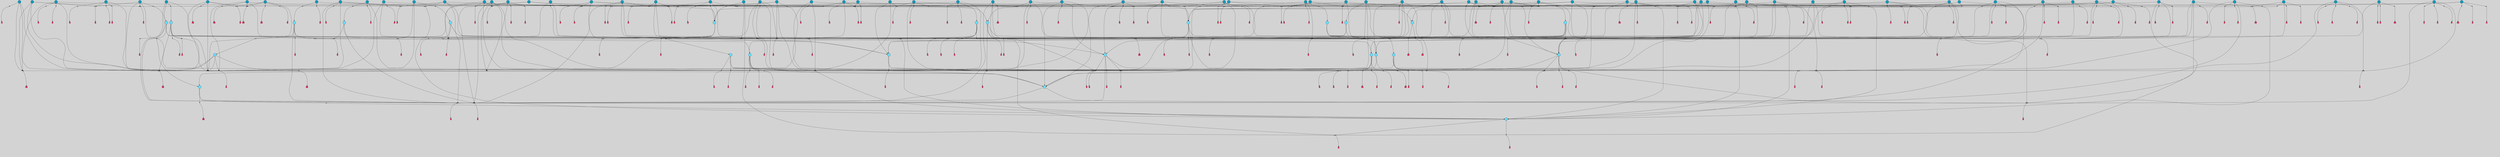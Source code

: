 // File exported with GEGELATI v1.3.1
// On the 2024-04-08 16:55:11
// With the File::TPGGraphDotExporter
digraph{
	graph[pad = "0.212, 0.055" bgcolor = lightgray]
	node[shape=circle style = filled label = ""]
		T3 [fillcolor="#66ddff"]
		T7 [fillcolor="#66ddff"]
		T9 [fillcolor="#66ddff"]
		T11 [fillcolor="#66ddff"]
		T24 [fillcolor="#66ddff"]
		T27 [fillcolor="#66ddff"]
		T54 [fillcolor="#1199bb"]
		T82 [fillcolor="#66ddff"]
		T90 [fillcolor="#66ddff"]
		T111 [fillcolor="#66ddff"]
		T129 [fillcolor="#66ddff"]
		T131 [fillcolor="#66ddff"]
		T149 [fillcolor="#66ddff"]
		T158 [fillcolor="#66ddff"]
		T175 [fillcolor="#66ddff"]
		T188 [fillcolor="#66ddff"]
		T194 [fillcolor="#1199bb"]
		T237 [fillcolor="#1199bb"]
		T243 [fillcolor="#66ddff"]
		T262 [fillcolor="#1199bb"]
		T270 [fillcolor="#1199bb"]
		T273 [fillcolor="#1199bb"]
		T282 [fillcolor="#1199bb"]
		T286 [fillcolor="#1199bb"]
		T288 [fillcolor="#1199bb"]
		T293 [fillcolor="#1199bb"]
		T308 [fillcolor="#1199bb"]
		T310 [fillcolor="#66ddff"]
		T317 [fillcolor="#1199bb"]
		T319 [fillcolor="#66ddff"]
		T328 [fillcolor="#1199bb"]
		T345 [fillcolor="#1199bb"]
		T350 [fillcolor="#66ddff"]
		T360 [fillcolor="#1199bb"]
		T369 [fillcolor="#1199bb"]
		T372 [fillcolor="#1199bb"]
		T377 [fillcolor="#1199bb"]
		T386 [fillcolor="#66ddff"]
		T387 [fillcolor="#1199bb"]
		T390 [fillcolor="#1199bb"]
		T391 [fillcolor="#1199bb"]
		T393 [fillcolor="#1199bb"]
		T371 [fillcolor="#66ddff"]
		T397 [fillcolor="#1199bb"]
		T407 [fillcolor="#66ddff"]
		T409 [fillcolor="#1199bb"]
		T410 [fillcolor="#66ddff"]
		T413 [fillcolor="#1199bb"]
		T414 [fillcolor="#66ddff"]
		T415 [fillcolor="#1199bb"]
		T416 [fillcolor="#1199bb"]
		T417 [fillcolor="#1199bb"]
		T418 [fillcolor="#1199bb"]
		T419 [fillcolor="#1199bb"]
		T420 [fillcolor="#1199bb"]
		T421 [fillcolor="#1199bb"]
		T422 [fillcolor="#1199bb"]
		T423 [fillcolor="#1199bb"]
		T424 [fillcolor="#1199bb"]
		T425 [fillcolor="#1199bb"]
		T427 [fillcolor="#1199bb"]
		T428 [fillcolor="#1199bb"]
		T430 [fillcolor="#1199bb"]
		T361 [fillcolor="#1199bb"]
		T431 [fillcolor="#1199bb"]
		T433 [fillcolor="#1199bb"]
		T434 [fillcolor="#1199bb"]
		T436 [fillcolor="#1199bb"]
		T437 [fillcolor="#1199bb"]
		T438 [fillcolor="#1199bb"]
		T439 [fillcolor="#1199bb"]
		T440 [fillcolor="#1199bb"]
		T441 [fillcolor="#1199bb"]
		T442 [fillcolor="#66ddff"]
		T443 [fillcolor="#1199bb"]
		T444 [fillcolor="#1199bb"]
		T445 [fillcolor="#1199bb"]
		T446 [fillcolor="#1199bb"]
		T447 [fillcolor="#1199bb"]
		T448 [fillcolor="#1199bb"]
		T449 [fillcolor="#1199bb"]
		T450 [fillcolor="#1199bb"]
		T451 [fillcolor="#1199bb"]
		T452 [fillcolor="#1199bb"]
		T453 [fillcolor="#1199bb"]
		T454 [fillcolor="#1199bb"]
		T455 [fillcolor="#1199bb"]
		T456 [fillcolor="#1199bb"]
		T457 [fillcolor="#1199bb"]
		T458 [fillcolor="#1199bb"]
		T459 [fillcolor="#1199bb"]
		T460 [fillcolor="#1199bb"]
		T461 [fillcolor="#1199bb"]
		T462 [fillcolor="#1199bb"]
		T463 [fillcolor="#1199bb"]
		T464 [fillcolor="#1199bb"]
		T465 [fillcolor="#1199bb"]
		T466 [fillcolor="#1199bb"]
		T467 [fillcolor="#1199bb"]
		T468 [fillcolor="#1199bb"]
		T469 [fillcolor="#1199bb"]
		T470 [fillcolor="#1199bb"]
		T471 [fillcolor="#1199bb"]
		P3266 [fillcolor="#cccccc" shape=point] //6|
		I3266 [shape=box style=invis label="6|1&2|6#1|7&#92;n10|7&2|0#1|5&#92;n9|4&0|1#2|2&#92;n8|6&0|0#1|0&#92;n"]
		P3266 -> I3266[style=invis]
		A2671 [fillcolor="#ff3366" shape=box margin=0.03 width=0 height=0 label="3"]
		T3 -> P3266 -> A2671
		P3267 [fillcolor="#cccccc" shape=point] //3|
		I3267 [shape=box style=invis label="7|6&2|4#0|2&#92;n10|3&2|7#1|4&#92;n11|6&0|4#0|1&#92;n7|1&0|0#2|6&#92;n7|6&0|3#2|6&#92;n4|0&2|6#0|1&#92;n4|4&2|5#0|2&#92;n4|6&0|4#2|7&#92;n10|0&2|3#1|5&#92;n2|6&0|5#0|2&#92;n1|0&2|3#0|7&#92;n1|6&2|0#0|5&#92;n6|2&0|1#0|7&#92;n9|2&0|3#2|7&#92;n5|3&0|6#0|6&#92;n1|7&2|5#2|3&#92;n8|1&2|7#0|6&#92;n1|0&2|5#2|1&#92;n7|1&2|2#2|5&#92;n7|4&2|6#0|3&#92;n"]
		P3267 -> I3267[style=invis]
		A2672 [fillcolor="#ff3366" shape=box margin=0.03 width=0 height=0 label="4"]
		T3 -> P3267 -> A2672
		P3268 [fillcolor="#cccccc" shape=point] //-3|
		I3268 [shape=box style=invis label="1|6&2|7#0|7&#92;n10|2&0|7#1|3&#92;n9|6&2|7#2|2&#92;n5|3&0|7#0|7&#92;n1|6&2|3#0|0&#92;n2|3&2|3#2|2&#92;n5|1&2|6#0|6&#92;n"]
		P3268 -> I3268[style=invis]
		A2673 [fillcolor="#ff3366" shape=box margin=0.03 width=0 height=0 label="7"]
		T7 -> P3268 -> A2673
		P3269 [fillcolor="#cccccc" shape=point] //5|
		I3269 [shape=box style=invis label="0|5&2|3#0|1&#92;n0|6&2|1#2|4&#92;n6|2&2|6#0|7&#92;n7|4&0|3#0|1&#92;n5|4&0|7#1|6&#92;n9|1&0|5#2|2&#92;n6|3&2|3#1|7&#92;n11|7&2|4#1|6&#92;n2|5&0|1#0|0&#92;n4|7&0|0#0|2&#92;n6|2&0|6#0|0&#92;n2|1&2|6#2|4&#92;n10|0&2|0#1|0&#92;n6|6&2|4#0|6&#92;n"]
		P3269 -> I3269[style=invis]
		A2674 [fillcolor="#ff3366" shape=box margin=0.03 width=0 height=0 label="8"]
		T7 -> P3269 -> A2674
		P3270 [fillcolor="#cccccc" shape=point] //-6|
		I3270 [shape=box style=invis label="11|1&0|7#2|0&#92;n10|4&0|1#1|0&#92;n4|3&2|4#2|1&#92;n0|5&2|0#0|0&#92;n6|1&0|0#0|3&#92;n8|2&2|0#0|4&#92;n11|4&2|0#1|6&#92;n7|0&2|6#2|3&#92;n5|3&2|6#2|0&#92;n2|0&2|0#0|4&#92;n"]
		P3270 -> I3270[style=invis]
		A2675 [fillcolor="#ff3366" shape=box margin=0.03 width=0 height=0 label="9"]
		T9 -> P3270 -> A2675
		P3271 [fillcolor="#cccccc" shape=point] //2|
		I3271 [shape=box style=invis label="6|3&2|7#1|4&#92;n8|6&0|0#2|5&#92;n2|1&0|2#0|3&#92;n8|7&0|6#0|4&#92;n2|1&2|0#0|1&#92;n0|0&2|2#2|3&#92;n6|6&0|7#2|1&#92;n6|1&0|7#2|6&#92;n5|4&2|7#0|4&#92;n0|3&0|4#2|0&#92;n11|0&2|0#2|5&#92;n4|5&2|5#2|4&#92;n5|7&0|6#0|4&#92;n9|7&2|5#0|3&#92;n5|4&2|1#0|3&#92;n5|3&0|1#1|7&#92;n0|4&0|3#2|5&#92;n"]
		P3271 -> I3271[style=invis]
		A2676 [fillcolor="#ff3366" shape=box margin=0.03 width=0 height=0 label="10"]
		T9 -> P3271 -> A2676
		P3272 [fillcolor="#cccccc" shape=point] //6|
		I3272 [shape=box style=invis label="3|0&2|7#2|2&#92;n3|2&0|4#2|5&#92;n5|1&0|2#1|0&#92;n8|7&0|1#2|0&#92;n8|5&0|3#0|6&#92;n0|2&0|2#2|3&#92;n1|5&2|5#0|5&#92;n5|6&0|6#0|7&#92;n6|7&0|0#2|6&#92;n1|2&2|3#0|0&#92;n7|7&2|3#0|4&#92;n0|7&2|7#0|6&#92;n1|0&2|2#2|7&#92;n4|4&0|1#0|0&#92;n"]
		P3272 -> I3272[style=invis]
		A2677 [fillcolor="#ff3366" shape=box margin=0.03 width=0 height=0 label="11"]
		T11 -> P3272 -> A2677
		P3273 [fillcolor="#cccccc" shape=point] //-4|
		I3273 [shape=box style=invis label="4|1&0|4#2|6&#92;n1|2&2|2#2|0&#92;n1|2&2|0#0|6&#92;n8|4&2|3#2|5&#92;n5|5&2|1#1|0&#92;n"]
		P3273 -> I3273[style=invis]
		A2678 [fillcolor="#ff3366" shape=box margin=0.03 width=0 height=0 label="12"]
		T11 -> P3273 -> A2678
		P3274 [fillcolor="#cccccc" shape=point] //1|
		I3274 [shape=box style=invis label="5|1&0|6#2|7&#92;n2|4&0|4#2|2&#92;n0|6&0|5#0|4&#92;n10|6&2|5#1|6&#92;n9|3&0|1#1|7&#92;n10|3&2|2#1|0&#92;n5|0&0|0#2|1&#92;n11|3&2|3#1|5&#92;n10|3&0|1#1|0&#92;n2|4&0|1#0|1&#92;n0|2&0|3#2|4&#92;n9|2&2|1#2|5&#92;n11|7&2|6#2|6&#92;n"]
		P3274 -> I3274[style=invis]
		T24 -> P3274 -> T7
		P3275 [fillcolor="#cccccc" shape=point] //5|
		I3275 [shape=box style=invis label="3|0&2|0#0|1&#92;n3|0&0|7#0|1&#92;n5|3&0|2#2|6&#92;n4|4&2|4#2|6&#92;n11|2&0|7#1|6&#92;n2|7&2|2#2|5&#92;n9|3&2|6#2|7&#92;n7|7&0|0#0|4&#92;n6|1&2|4#2|3&#92;n5|4&2|0#1|6&#92;n1|3&0|7#0|4&#92;n"]
		P3275 -> I3275[style=invis]
		A2679 [fillcolor="#ff3366" shape=box margin=0.03 width=0 height=0 label="7"]
		T24 -> P3275 -> A2679
		P3276 [fillcolor="#cccccc" shape=point] //-2|
		I3276 [shape=box style=invis label="4|1&0|4#0|3&#92;n4|2&0|5#2|0&#92;n5|5&2|6#0|5&#92;n1|4&0|1#0|2&#92;n6|3&2|7#1|5&#92;n0|4&2|0#0|3&#92;n8|5&2|5#1|2&#92;n10|7&2|7#1|1&#92;n3|4&0|0#2|1&#92;n3|6&2|5#2|5&#92;n8|3&0|1#0|7&#92;n10|0&2|7#1|3&#92;n4|1&2|4#0|1&#92;n9|3&2|0#0|4&#92;n3|6&2|0#0|4&#92;n1|2&0|6#2|1&#92;n4|0&2|1#2|2&#92;n"]
		P3276 -> I3276[style=invis]
		A2680 [fillcolor="#ff3366" shape=box margin=0.03 width=0 height=0 label="14"]
		T24 -> P3276 -> A2680
		P3277 [fillcolor="#cccccc" shape=point] //2|
		I3277 [shape=box style=invis label="9|1&2|3#0|1&#92;n5|2&2|0#2|4&#92;n3|6&2|5#2|7&#92;n7|0&2|5#0|4&#92;n1|2&0|3#0|5&#92;n7|3&2|7#0|0&#92;n"]
		P3277 -> I3277[style=invis]
		A2681 [fillcolor="#ff3366" shape=box margin=0.03 width=0 height=0 label="2"]
		T27 -> P3277 -> A2681
		P3278 [fillcolor="#cccccc" shape=point] //-6|
		I3278 [shape=box style=invis label="7|5&0|4#0|4&#92;n11|0&2|5#2|1&#92;n"]
		P3278 -> I3278[style=invis]
		A2682 [fillcolor="#ff3366" shape=box margin=0.03 width=0 height=0 label="3"]
		T27 -> P3278 -> A2682
		T27 -> P3267
		P3279 [fillcolor="#cccccc" shape=point] //0|
		I3279 [shape=box style=invis label="2|5&0|1#0|6&#92;n6|1&2|2#2|7&#92;n8|0&0|3#1|4&#92;n4|3&2|5#2|4&#92;n8|1&2|4#0|0&#92;n6|6&0|1#2|6&#92;n11|7&2|4#2|5&#92;n6|2&2|4#0|2&#92;n8|5&2|4#2|4&#92;n2|1&2|1#2|2&#92;n2|7&2|5#2|6&#92;n9|7&0|5#0|4&#92;n1|2&0|5#2|6&#92;n4|2&2|3#2|7&#92;n3|3&2|1#0|2&#92;n"]
		P3279 -> I3279[style=invis]
		A2683 [fillcolor="#ff3366" shape=box margin=0.03 width=0 height=0 label="5"]
		T27 -> P3279 -> A2683
		P3280 [fillcolor="#cccccc" shape=point] //0|
		I3280 [shape=box style=invis label="4|0&0|3#2|7&#92;n10|2&0|3#1|7&#92;n3|5&0|2#0|3&#92;n4|5&0|0#2|1&#92;n10|7&2|0#1|2&#92;n5|3&2|3#1|6&#92;n9|5&2|0#0|4&#92;n5|4&2|7#0|2&#92;n10|3&2|7#1|4&#92;n7|2&0|1#2|6&#92;n8|6&0|5#0|5&#92;n8|7&2|3#0|5&#92;n2|6&2|4#0|0&#92;n"]
		P3280 -> I3280[style=invis]
		A2684 [fillcolor="#ff3366" shape=box margin=0.03 width=0 height=0 label="5"]
		T27 -> P3280 -> A2684
		P3281 [fillcolor="#cccccc" shape=point] //8|
		I3281 [shape=box style=invis label="9|0&0|1#2|0&#92;n10|1&2|5#1|4&#92;n8|2&2|6#0|4&#92;n2|4&2|5#2|3&#92;n4|2&2|2#0|2&#92;n7|5&0|2#0|0&#92;n8|2&2|1#1|3&#92;n8|7&0|7#2|1&#92;n1|1&0|0#0|7&#92;n5|6&2|5#1|0&#92;n6|6&2|5#0|0&#92;n11|4&0|3#2|6&#92;n4|2&2|4#0|7&#92;n5|6&0|1#2|0&#92;n11|3&0|2#0|7&#92;n"]
		P3281 -> I3281[style=invis]
		A2685 [fillcolor="#ff3366" shape=box margin=0.03 width=0 height=0 label="6"]
		T54 -> P3281 -> A2685
		T54 -> P3275
		P3282 [fillcolor="#cccccc" shape=point] //-10|
		I3282 [shape=box style=invis label="3|6&0|0#0|4&#92;n4|1&2|4#0|1&#92;n5|1&0|1#0|4&#92;n5|5&2|6#0|5&#92;n6|5&0|6#0|3&#92;n11|1&2|0#0|1&#92;n0|7&2|0#0|3&#92;n1|2&0|6#0|1&#92;n8|0&0|4#2|0&#92;n0|4&0|7#2|7&#92;n7|0&2|7#1|3&#92;n3|1&0|5#2|5&#92;n5|1&0|4#0|3&#92;n2|2&0|2#0|0&#92;n8|3&0|1#0|7&#92;n3|0&0|3#0|5&#92;n7|2&0|5#2|0&#92;n6|3&2|7#1|5&#92;n4|7&2|7#2|1&#92;n"]
		P3282 -> I3282[style=invis]
		A2686 [fillcolor="#ff3366" shape=box margin=0.03 width=0 height=0 label="14"]
		T54 -> P3282 -> A2686
		T54 -> P3269
		P3283 [fillcolor="#cccccc" shape=point] //6|
		I3283 [shape=box style=invis label="7|0&2|5#1|2&#92;n10|6&2|1#1|3&#92;n7|5&0|2#0|7&#92;n10|7&0|1#1|5&#92;n4|6&2|5#0|5&#92;n4|4&0|7#2|7&#92;n"]
		P3283 -> I3283[style=invis]
		A2687 [fillcolor="#ff3366" shape=box margin=0.03 width=0 height=0 label="7"]
		T82 -> P3283 -> A2687
		P3284 [fillcolor="#cccccc" shape=point] //6|
		I3284 [shape=box style=invis label="0|5&2|3#0|1&#92;n0|6&2|1#2|4&#92;n9|1&0|5#2|2&#92;n7|4&0|3#0|1&#92;n5|4&0|7#1|6&#92;n2|5&0|1#0|0&#92;n6|3&2|3#1|7&#92;n11|7&2|4#1|6&#92;n6|2&2|6#0|1&#92;n4|7&0|0#0|2&#92;n6|2&0|6#0|0&#92;n9|1&2|6#2|4&#92;n10|0&2|0#1|0&#92;n6|6&2|4#0|6&#92;n"]
		P3284 -> I3284[style=invis]
		A2688 [fillcolor="#ff3366" shape=box margin=0.03 width=0 height=0 label="8"]
		T82 -> P3284 -> A2688
		T82 -> P3270
		P3285 [fillcolor="#cccccc" shape=point] //-2|
		I3285 [shape=box style=invis label="8|4&2|1#2|5&#92;n4|1&0|7#2|1&#92;n5|7&2|3#2|2&#92;n10|4&2|5#1|7&#92;n10|0&2|6#1|3&#92;n4|5&2|7#0|6&#92;n9|5&2|4#0|4&#92;n2|4&0|5#0|7&#92;n11|1&2|4#2|6&#92;n5|6&0|7#1|2&#92;n2|7&2|7#2|6&#92;n5|2&0|5#1|5&#92;n3|0&0|6#0|2&#92;n4|0&0|4#2|4&#92;n4|4&2|6#0|7&#92;n10|6&2|0#1|4&#92;n9|7&0|3#1|4&#92;n1|4&2|6#0|3&#92;n11|5&2|6#0|3&#92;n0|3&0|5#0|1&#92;n"]
		P3285 -> I3285[style=invis]
		A2689 [fillcolor="#ff3366" shape=box margin=0.03 width=0 height=0 label="13"]
		T90 -> P3285 -> A2689
		P3286 [fillcolor="#cccccc" shape=point] //4|
		I3286 [shape=box style=invis label="7|1&2|6#1|3&#92;n10|1&0|3#1|6&#92;n8|5&2|3#2|1&#92;n11|5&0|0#2|6&#92;n4|1&0|6#0|0&#92;n11|1&0|2#0|3&#92;n2|0&2|1#0|7&#92;n"]
		P3286 -> I3286[style=invis]
		A2690 [fillcolor="#ff3366" shape=box margin=0.03 width=0 height=0 label="2"]
		T90 -> P3286 -> A2690
		P3287 [fillcolor="#cccccc" shape=point] //7|
		I3287 [shape=box style=invis label="10|3&0|1#1|4&#92;n4|6&0|0#0|2&#92;n4|5&0|6#0|0&#92;n4|3&0|6#2|1&#92;n7|0&0|3#1|2&#92;n4|7&0|6#0|5&#92;n7|6&0|7#0|6&#92;n6|6&0|0#0|3&#92;n11|1&0|4#2|5&#92;n10|2&0|3#1|2&#92;n"]
		P3287 -> I3287[style=invis]
		A2691 [fillcolor="#ff3366" shape=box margin=0.03 width=0 height=0 label="4"]
		T90 -> P3287 -> A2691
		P3288 [fillcolor="#cccccc" shape=point] //-3|
		I3288 [shape=box style=invis label="8|1&2|3#0|5&#92;n0|6&0|5#0|5&#92;n3|7&2|1#0|6&#92;n3|5&0|1#0|0&#92;n9|5&2|0#0|4&#92;n3|5&0|2#0|3&#92;n10|6&2|4#1|0&#92;n9|4&2|7#2|6&#92;n1|7&2|5#2|2&#92;n"]
		P3288 -> I3288[style=invis]
		A2692 [fillcolor="#ff3366" shape=box margin=0.03 width=0 height=0 label="5"]
		T90 -> P3288 -> A2692
		P3289 [fillcolor="#cccccc" shape=point] //-7|
		I3289 [shape=box style=invis label="3|0&2|0#0|1&#92;n1|1&0|2#0|4&#92;n11|2&0|7#1|6&#92;n9|7&0|0#0|4&#92;n3|0&0|7#0|1&#92;n9|3&2|6#2|7&#92;n5|3&0|2#2|6&#92;n6|1&2|4#2|3&#92;n5|4&2|0#1|6&#92;n1|3&0|7#0|7&#92;n"]
		P3289 -> I3289[style=invis]
		A2693 [fillcolor="#ff3366" shape=box margin=0.03 width=0 height=0 label="7"]
		T90 -> P3289 -> A2693
		P3290 [fillcolor="#cccccc" shape=point] //-5|
		I3290 [shape=box style=invis label="0|0&2|3#0|2&#92;n10|5&0|6#1|3&#92;n7|3&0|6#2|3&#92;n3|4&0|6#0|6&#92;n10|5&0|2#1|1&#92;n5|0&0|1#0|3&#92;n6|6&2|5#1|5&#92;n7|4&0|2#1|7&#92;n5|7&0|1#2|5&#92;n1|5&0|0#0|3&#92;n7|5&2|1#2|6&#92;n9|0&0|2#0|0&#92;n4|0&2|4#0|0&#92;n4|6&0|0#2|3&#92;n3|1&0|6#2|5&#92;n7|7&2|1#2|3&#92;n9|4&2|2#0|6&#92;n"]
		P3290 -> I3290[style=invis]
		T111 -> P3290 -> T9
		P3291 [fillcolor="#cccccc" shape=point] //7|
		I3291 [shape=box style=invis label="7|4&2|1#2|0&#92;n4|1&2|4#2|3&#92;n5|0&2|0#2|2&#92;n6|1&2|4#2|6&#92;n"]
		P3291 -> I3291[style=invis]
		A2694 [fillcolor="#ff3366" shape=box margin=0.03 width=0 height=0 label="9"]
		T111 -> P3291 -> A2694
		P3292 [fillcolor="#cccccc" shape=point] //2|
		I3292 [shape=box style=invis label="3|0&2|0#0|1&#92;n11|2&0|7#1|6&#92;n8|7&2|4#0|5&#92;n5|3&0|2#2|6&#92;n4|4&2|4#2|6&#92;n3|0&0|7#0|1&#92;n2|7&2|2#2|5&#92;n9|3&2|6#2|7&#92;n7|7&0|0#0|4&#92;n6|1&2|4#1|3&#92;n5|4&2|0#1|6&#92;n1|3&0|7#0|4&#92;n"]
		P3292 -> I3292[style=invis]
		A2695 [fillcolor="#ff3366" shape=box margin=0.03 width=0 height=0 label="7"]
		T111 -> P3292 -> A2695
		T111 -> P3270
		T129 -> P3281
		T129 -> P3275
		P3293 [fillcolor="#cccccc" shape=point] //10|
		I3293 [shape=box style=invis label="4|5&2|7#2|1&#92;n1|7&2|3#0|6&#92;n3|5&2|2#0|3&#92;n10|3&0|7#1|4&#92;n7|1&0|4#2|6&#92;n10|2&0|3#1|7&#92;n9|5&2|0#0|4&#92;n4|0&0|3#2|7&#92;n11|4&2|6#1|2&#92;n5|4&2|7#0|2&#92;n2|6&2|4#0|0&#92;n6|5&0|7#2|1&#92;n5|3&2|3#1|6&#92;n10|7&2|0#1|2&#92;n"]
		P3293 -> I3293[style=invis]
		A2696 [fillcolor="#ff3366" shape=box margin=0.03 width=0 height=0 label="5"]
		T129 -> P3293 -> A2696
		P3294 [fillcolor="#cccccc" shape=point] //5|
		I3294 [shape=box style=invis label="9|4&2|3#1|3&#92;n0|4&2|4#0|5&#92;n6|1&2|6#2|5&#92;n4|0&0|5#2|0&#92;n"]
		P3294 -> I3294[style=invis]
		A2697 [fillcolor="#ff3366" shape=box margin=0.03 width=0 height=0 label="7"]
		T129 -> P3294 -> A2697
		P3295 [fillcolor="#cccccc" shape=point] //6|
		I3295 [shape=box style=invis label="9|4&2|7#0|6&#92;n8|4&0|1#1|0&#92;n1|3&0|0#2|1&#92;n2|4&0|6#2|2&#92;n5|1&2|5#0|7&#92;n3|0&0|3#2|6&#92;n2|2&2|6#0|2&#92;n8|4&0|4#2|2&#92;n5|1&2|4#0|3&#92;n9|4&0|6#0|6&#92;n5|0&2|2#1|5&#92;n11|7&0|0#1|1&#92;n0|4&0|3#0|3&#92;n7|7&2|4#2|5&#92;n1|5&0|1#2|1&#92;n"]
		P3295 -> I3295[style=invis]
		A2698 [fillcolor="#ff3366" shape=box margin=0.03 width=0 height=0 label="1"]
		T129 -> P3295 -> A2698
		P3296 [fillcolor="#cccccc" shape=point] //6|
		I3296 [shape=box style=invis label="10|4&2|6#1|2&#92;n8|4&0|1#1|0&#92;n0|4&2|6#0|0&#92;n8|4&2|5#2|1&#92;n7|5&2|5#1|0&#92;n3|6&0|6#2|2&#92;n1|7&0|7#0|5&#92;n2|0&0|7#2|4&#92;n2|6&2|2#0|0&#92;n0|7&2|7#0|7&#92;n11|6&0|4#2|2&#92;n5|5&0|0#0|1&#92;n10|1&0|0#1|0&#92;n7|3&0|1#2|5&#92;n9|2&2|7#1|5&#92;n9|4&2|6#2|7&#92;n1|6&2|4#2|2&#92;n3|3&2|2#0|7&#92;n1|6&2|0#0|0&#92;n6|4&2|6#1|0&#92;n"]
		P3296 -> I3296[style=invis]
		A2699 [fillcolor="#ff3366" shape=box margin=0.03 width=0 height=0 label="1"]
		T131 -> P3296 -> A2699
		P3297 [fillcolor="#cccccc" shape=point] //9|
		I3297 [shape=box style=invis label="11|0&2|0#1|1&#92;n3|6&0|6#0|0&#92;n1|4&0|0#2|4&#92;n7|5&2|2#1|3&#92;n11|7&2|6#1|7&#92;n5|2&0|6#1|5&#92;n9|5&0|6#0|3&#92;n2|2&2|7#0|5&#92;n9|3&2|2#2|0&#92;n11|0&2|7#0|1&#92;n1|1&2|0#0|1&#92;n6|6&0|6#1|2&#92;n9|7&0|1#0|3&#92;n2|0&2|4#2|5&#92;n2|4&2|2#0|0&#92;n6|1&2|1#1|7&#92;n10|7&2|5#1|6&#92;n11|5&2|7#2|4&#92;n"]
		P3297 -> I3297[style=invis]
		A2700 [fillcolor="#ff3366" shape=box margin=0.03 width=0 height=0 label="1"]
		T131 -> P3297 -> A2700
		T131 -> P3278
		P3298 [fillcolor="#cccccc" shape=point] //5|
		I3298 [shape=box style=invis label="3|0&0|0#0|1&#92;n5|6&0|4#0|3&#92;n4|4&2|4#2|6&#92;n11|2&0|7#1|6&#92;n2|7&2|2#2|5&#92;n9|3&2|6#2|7&#92;n7|7&0|0#0|4&#92;n6|1&2|4#2|3&#92;n5|4&2|0#1|6&#92;n5|3&0|2#2|6&#92;n1|3&0|7#0|4&#92;n"]
		P3298 -> I3298[style=invis]
		A2701 [fillcolor="#ff3366" shape=box margin=0.03 width=0 height=0 label="7"]
		T131 -> P3298 -> A2701
		T131 -> P3294
		P3299 [fillcolor="#cccccc" shape=point] //-3|
		I3299 [shape=box style=invis label="2|6&0|0#0|7&#92;n9|6&2|0#0|6&#92;n3|0&0|5#0|1&#92;n5|5&0|4#0|3&#92;n6|1&2|4#2|3&#92;n2|7&2|2#2|5&#92;n5|3&0|2#2|6&#92;n7|7&0|0#0|4&#92;n5|4&2|0#1|6&#92;n9|3&2|6#2|7&#92;n1|3&0|7#0|4&#92;n"]
		P3299 -> I3299[style=invis]
		A2702 [fillcolor="#ff3366" shape=box margin=0.03 width=0 height=0 label="7"]
		T149 -> P3299 -> A2702
		P3300 [fillcolor="#cccccc" shape=point] //4|
		I3300 [shape=box style=invis label="6|0&0|7#1|0&#92;n8|6&2|6#2|7&#92;n"]
		P3300 -> I3300[style=invis]
		A2703 [fillcolor="#ff3366" shape=box margin=0.03 width=0 height=0 label="3"]
		T149 -> P3300 -> A2703
		P3301 [fillcolor="#cccccc" shape=point] //0|
		I3301 [shape=box style=invis label="2|5&0|1#0|6&#92;n6|1&2|2#2|7&#92;n8|0&0|3#1|4&#92;n11|7&2|4#2|5&#92;n8|1&2|4#0|0&#92;n6|6&0|1#2|6&#92;n7|0&2|4#1|0&#92;n4|1&2|5#2|4&#92;n6|2&2|4#0|2&#92;n8|5&2|4#2|4&#92;n2|1&2|1#2|2&#92;n2|7&2|5#2|6&#92;n9|7&0|5#0|4&#92;n1|2&0|5#2|6&#92;n4|2&2|3#2|7&#92;n3|3&2|1#0|2&#92;n"]
		P3301 -> I3301[style=invis]
		A2704 [fillcolor="#ff3366" shape=box margin=0.03 width=0 height=0 label="5"]
		T149 -> P3301 -> A2704
		P3302 [fillcolor="#cccccc" shape=point] //-8|
		I3302 [shape=box style=invis label="7|5&0|4#2|4&#92;n"]
		P3302 -> I3302[style=invis]
		A2705 [fillcolor="#ff3366" shape=box margin=0.03 width=0 height=0 label="3"]
		T149 -> P3302 -> A2705
		P3303 [fillcolor="#cccccc" shape=point] //7|
		I3303 [shape=box style=invis label="1|6&2|7#0|7&#92;n9|6&2|7#2|2&#92;n10|2&0|7#1|0&#92;n1|6&2|3#0|0&#92;n5|0&2|2#1|1&#92;n2|3&2|3#2|2&#92;n5|1&2|6#0|6&#92;n"]
		P3303 -> I3303[style=invis]
		T149 -> P3303 -> T90
		P3304 [fillcolor="#cccccc" shape=point] //7|
		I3304 [shape=box style=invis label="7|0&2|1#2|0&#92;n9|7&2|1#1|7&#92;n8|2&0|1#1|0&#92;n6|6&0|2#1|1&#92;n2|2&0|5#0|0&#92;n5|7&0|0#2|1&#92;n5|1&2|5#1|5&#92;n4|7&2|4#2|3&#92;n10|5&2|2#1|5&#92;n1|3&2|2#2|0&#92;n10|2&2|6#1|5&#92;n"]
		P3304 -> I3304[style=invis]
		A2706 [fillcolor="#ff3366" shape=box margin=0.03 width=0 height=0 label="1"]
		T158 -> P3304 -> A2706
		P3305 [fillcolor="#cccccc" shape=point] //7|
		I3305 [shape=box style=invis label="7|4&2|7#0|4&#92;n4|6&0|1#2|5&#92;n2|1&2|3#0|0&#92;n4|3&2|0#0|1&#92;n0|0&2|7#2|7&#92;n7|7&0|5#2|3&#92;n5|0&2|1#2|2&#92;n10|0&0|4#1|2&#92;n4|4&0|7#0|0&#92;n6|7&0|2#0|1&#92;n1|4&2|5#0|4&#92;n"]
		P3305 -> I3305[style=invis]
		A2707 [fillcolor="#ff3366" shape=box margin=0.03 width=0 height=0 label="0"]
		T158 -> P3305 -> A2707
		P3306 [fillcolor="#cccccc" shape=point] //5|
		I3306 [shape=box style=invis label="0|5&2|3#0|1&#92;n0|6&2|1#2|4&#92;n6|2&2|6#0|7&#92;n9|0&2|7#1|1&#92;n7|4&0|3#0|1&#92;n11|7&2|4#1|6&#92;n9|1&0|5#2|2&#92;n5|4&0|7#1|6&#92;n2|5&0|1#0|0&#92;n4|7&0|0#0|2&#92;n6|2&0|6#0|0&#92;n2|1&2|6#2|4&#92;n10|0&0|0#1|0&#92;n6|6&2|4#0|6&#92;n"]
		P3306 -> I3306[style=invis]
		T158 -> P3306 -> T129
		P3307 [fillcolor="#cccccc" shape=point] //3|
		I3307 [shape=box style=invis label="4|7&0|7#2|7&#92;n11|5&2|6#0|2&#92;n5|5&2|6#2|0&#92;n3|2&0|6#0|3&#92;n10|2&2|5#1|5&#92;n9|4&2|3#1|5&#92;n2|5&2|7#2|4&#92;n11|3&2|5#1|0&#92;n7|0&0|7#2|1&#92;n1|2&0|5#0|1&#92;n"]
		P3307 -> I3307[style=invis]
		A2708 [fillcolor="#ff3366" shape=box margin=0.03 width=0 height=0 label="5"]
		T175 -> P3307 -> A2708
		P3308 [fillcolor="#cccccc" shape=point] //2|
		I3308 [shape=box style=invis label="7|1&0|6#0|1&#92;n5|2&2|5#1|6&#92;n10|1&2|1#1|1&#92;n4|7&0|4#2|2&#92;n11|7&0|4#2|7&#92;n5|0&0|5#1|7&#92;n8|2&0|5#2|4&#92;n10|0&2|6#1|6&#92;n5|1&0|1#2|3&#92;n1|6&2|0#0|1&#92;n9|6&2|2#1|4&#92;n3|4&2|3#0|0&#92;n10|1&0|1#1|0&#92;n2|2&0|1#2|1&#92;n3|1&2|7#0|3&#92;n"]
		P3308 -> I3308[style=invis]
		A2709 [fillcolor="#ff3366" shape=box margin=0.03 width=0 height=0 label="10"]
		T175 -> P3308 -> A2709
		P3309 [fillcolor="#cccccc" shape=point] //-1|
		I3309 [shape=box style=invis label="1|7&2|1#0|6&#92;n8|1&2|3#0|5&#92;n10|6&2|7#1|0&#92;n1|7&2|5#0|2&#92;n0|3&0|3#2|2&#92;n3|5&0|1#0|0&#92;n3|5&0|2#0|3&#92;n1|5&2|0#0|4&#92;n5|7&2|2#2|5&#92;n4|0&2|3#0|3&#92;n"]
		P3309 -> I3309[style=invis]
		T175 -> P3309 -> T3
		P3310 [fillcolor="#cccccc" shape=point] //-3|
		I3310 [shape=box style=invis label="6|3&2|4#1|4&#92;n5|3&0|1#1|7&#92;n2|1&0|2#2|3&#92;n8|7&0|6#0|4&#92;n2|1&2|0#0|1&#92;n0|0&2|2#2|3&#92;n6|1&0|7#2|6&#92;n5|7&0|2#0|4&#92;n0|3&0|4#2|0&#92;n11|0&2|0#2|5&#92;n6|0&2|0#1|4&#92;n8|6&0|2#2|5&#92;n5|4&2|1#0|3&#92;n9|7&2|5#0|3&#92;n5|4&2|7#0|4&#92;n"]
		P3310 -> I3310[style=invis]
		A2710 [fillcolor="#ff3366" shape=box margin=0.03 width=0 height=0 label="10"]
		T175 -> P3310 -> A2710
		P3311 [fillcolor="#cccccc" shape=point] //4|
		I3311 [shape=box style=invis label="7|1&0|6#0|1&#92;n5|2&2|5#1|6&#92;n10|1&2|1#1|1&#92;n9|6&2|2#1|4&#92;n4|7&0|4#2|2&#92;n9|6&0|4#1|1&#92;n10|0&2|6#1|6&#92;n5|1&0|1#2|3&#92;n1|6&2|0#0|1&#92;n8|2&0|5#2|4&#92;n3|4&2|3#0|0&#92;n10|1&0|5#1|0&#92;n2|2&0|1#2|1&#92;n3|1&2|7#0|3&#92;n"]
		P3311 -> I3311[style=invis]
		A2711 [fillcolor="#ff3366" shape=box margin=0.03 width=0 height=0 label="10"]
		T175 -> P3311 -> A2711
		P3312 [fillcolor="#cccccc" shape=point] //-9|
		I3312 [shape=box style=invis label="10|7&2|3#1|3&#92;n6|1&2|4#2|3&#92;n2|0&2|0#2|7&#92;n5|4&2|5#1|3&#92;n2|2&2|1#0|3&#92;n9|0&2|0#0|3&#92;n"]
		P3312 -> I3312[style=invis]
		A2712 [fillcolor="#ff3366" shape=box margin=0.03 width=0 height=0 label="2"]
		T188 -> P3312 -> A2712
		T188 -> P3310
		P3313 [fillcolor="#cccccc" shape=point] //0|
		I3313 [shape=box style=invis label="2|6&2|4#2|0&#92;n3|7&0|2#0|3&#92;n10|3&0|3#1|7&#92;n4|5&0|0#2|1&#92;n10|7&2|0#1|2&#92;n5|3&2|3#1|6&#92;n8|6&0|5#0|5&#92;n4|5&0|5#2|6&#92;n5|4&2|7#0|2&#92;n10|3&2|7#1|4&#92;n9|5&2|0#0|4&#92;n8|7&2|3#0|5&#92;n4|0&0|3#2|7&#92;n"]
		P3313 -> I3313[style=invis]
		A2713 [fillcolor="#ff3366" shape=box margin=0.03 width=0 height=0 label="5"]
		T188 -> P3313 -> A2713
		P3314 [fillcolor="#cccccc" shape=point] //6|
		I3314 [shape=box style=invis label="9|0&2|1#2|0&#92;n5|6&0|1#2|0&#92;n3|2&0|0#0|3&#92;n8|2&2|6#0|1&#92;n2|4&2|5#2|3&#92;n10|1&2|5#1|4&#92;n7|5&0|2#0|0&#92;n8|2&2|1#1|3&#92;n8|7&0|7#2|1&#92;n1|1&0|0#0|7&#92;n6|3&2|5#0|5&#92;n11|3&0|2#0|7&#92;n11|4&0|3#2|6&#92;n4|2&2|4#0|7&#92;n4|2&2|2#0|2&#92;n5|6&2|5#1|0&#92;n"]
		P3314 -> I3314[style=invis]
		T188 -> P3314 -> T131
		P3315 [fillcolor="#cccccc" shape=point] //5|
		I3315 [shape=box style=invis label="3|0&2|0#2|1&#92;n3|0&0|7#0|1&#92;n5|3&0|2#2|6&#92;n4|4&2|4#2|6&#92;n5|4&2|0#1|6&#92;n2|7&2|2#2|5&#92;n1|3&0|7#0|4&#92;n11|6&2|2#0|7&#92;n7|7&0|0#0|4&#92;n6|1&2|4#2|3&#92;n11|0&0|7#1|6&#92;n9|3&2|6#2|7&#92;n"]
		P3315 -> I3315[style=invis]
		A2714 [fillcolor="#ff3366" shape=box margin=0.03 width=0 height=0 label="7"]
		T194 -> P3315 -> A2714
		P3316 [fillcolor="#cccccc" shape=point] //4|
		I3316 [shape=box style=invis label="7|1&0|6#0|1&#92;n6|7&2|7#1|7&#92;n10|1&2|1#1|1&#92;n9|6&2|2#1|4&#92;n4|7&0|4#2|2&#92;n9|6&0|5#1|1&#92;n10|0&2|6#1|6&#92;n5|1&0|1#2|3&#92;n10|1&0|5#1|0&#92;n3|4&2|3#0|0&#92;n8|2&0|5#2|4&#92;n1|6&2|0#0|0&#92;n2|3&0|1#2|6&#92;n5|2&2|2#1|6&#92;n2|2&0|1#2|1&#92;n3|1&2|7#0|3&#92;n6|7&2|3#0|4&#92;n"]
		P3316 -> I3316[style=invis]
		A2715 [fillcolor="#ff3366" shape=box margin=0.03 width=0 height=0 label="10"]
		T194 -> P3316 -> A2715
		P3317 [fillcolor="#cccccc" shape=point] //-4|
		I3317 [shape=box style=invis label="0|4&0|0#2|7&#92;n8|5&2|4#2|4&#92;n4|3&2|5#2|4&#92;n11|7&2|2#2|5&#92;n6|5&2|2#2|7&#92;n3|2&0|7#0|7&#92;n3|3&2|1#0|3&#92;n2|6&0|3#2|5&#92;n0|1&2|6#2|2&#92;n8|2&0|0#1|6&#92;n0|7&0|5#0|4&#92;n9|5&0|3#2|7&#92;n2|7&2|5#2|6&#92;n9|0&2|0#0|1&#92;n1|2&2|4#0|2&#92;n"]
		P3317 -> I3317[style=invis]
		T194 -> P3317 -> T27
		T194 -> P3305
		T237 -> P3279
		P3318 [fillcolor="#cccccc" shape=point] //-10|
		I3318 [shape=box style=invis label="8|2&2|7#1|7&#92;n9|2&2|5#0|4&#92;n10|7&0|7#1|6&#92;n9|7&2|6#0|3&#92;n4|4&2|1#0|1&#92;n5|6&2|0#1|4&#92;n0|0&2|0#0|5&#92;n4|5&0|1#0|2&#92;n6|1&0|7#0|6&#92;n"]
		P3318 -> I3318[style=invis]
		A2716 [fillcolor="#ff3366" shape=box margin=0.03 width=0 height=0 label="0"]
		T237 -> P3318 -> A2716
		P3319 [fillcolor="#cccccc" shape=point] //7|
		I3319 [shape=box style=invis label="3|3&2|7#0|4&#92;n4|3&2|6#0|3&#92;n8|4&0|6#1|2&#92;n5|6&2|3#0|4&#92;n0|7&2|1#0|5&#92;n8|7&2|2#2|5&#92;n9|1&0|0#1|0&#92;n10|1&2|1#1|4&#92;n10|5&0|6#1|7&#92;n5|2&2|3#0|4&#92;n2|0&2|6#2|7&#92;n1|7&0|1#0|7&#92;n"]
		P3319 -> I3319[style=invis]
		A2717 [fillcolor="#ff3366" shape=box margin=0.03 width=0 height=0 label="2"]
		T237 -> P3319 -> A2717
		P3320 [fillcolor="#cccccc" shape=point] //1|
		I3320 [shape=box style=invis label="2|2&2|3#0|2&#92;n2|2&0|5#2|5&#92;n8|4&0|1#1|0&#92;n9|7&0|6#0|3&#92;n5|1&2|2#0|7&#92;n10|7&0|7#1|3&#92;n7|7&2|4#2|5&#92;n5|5&0|2#2|1&#92;n2|6&2|2#0|0&#92;n9|3&2|2#2|0&#92;n0|6&0|6#2|2&#92;n7|7&0|1#2|3&#92;n3|6&0|1#0|5&#92;n1|5&0|1#2|7&#92;n"]
		P3320 -> I3320[style=invis]
		A2718 [fillcolor="#ff3366" shape=box margin=0.03 width=0 height=0 label="1"]
		T243 -> P3320 -> A2718
		P3321 [fillcolor="#cccccc" shape=point] //1|
		I3321 [shape=box style=invis label="5|4&0|7#1|6&#92;n2|1&2|6#2|4&#92;n0|6&2|1#2|4&#92;n2|5&0|1#0|0&#92;n6|3&2|3#1|7&#92;n11|7&2|7#0|3&#92;n0|5&2|3#0|7&#92;n7|5&2|3#1|1&#92;n4|7&0|0#0|2&#92;n6|2&0|6#0|0&#92;n11|7&2|4#1|6&#92;n5|4&0|7#1|4&#92;n10|0&2|2#1|0&#92;n9|6&2|4#0|6&#92;n"]
		P3321 -> I3321[style=invis]
		A2719 [fillcolor="#ff3366" shape=box margin=0.03 width=0 height=0 label="8"]
		T243 -> P3321 -> A2719
		P3322 [fillcolor="#cccccc" shape=point] //-3|
		I3322 [shape=box style=invis label="3|7&0|0#0|2&#92;n11|5&0|1#1|1&#92;n4|1&0|6#2|6&#92;n4|0&0|1#0|5&#92;n"]
		P3322 -> I3322[style=invis]
		T243 -> P3322 -> T24
		P3323 [fillcolor="#cccccc" shape=point] //-1|
		I3323 [shape=box style=invis label="11|7&0|1#0|6&#92;n3|4&0|1#0|3&#92;n0|4&0|2#2|2&#92;n0|6&2|5#0|5&#92;n1|5&0|5#0|6&#92;n4|4&0|1#0|5&#92;n1|0&0|0#2|6&#92;n6|4&2|2#0|2&#92;n1|7&2|5#2|2&#92;n0|3&2|2#2|6&#92;n"]
		P3323 -> I3323[style=invis]
		A2720 [fillcolor="#ff3366" shape=box margin=0.03 width=0 height=0 label="5"]
		T243 -> P3323 -> A2720
		P3324 [fillcolor="#cccccc" shape=point] //-2|
		I3324 [shape=box style=invis label="5|7&0|3#2|3&#92;n5|6&0|3#1|6&#92;n7|3&2|3#1|1&#92;n10|0&2|6#1|4&#92;n0|6&2|1#2|5&#92;n9|7&2|3#0|3&#92;n3|1&0|1#0|6&#92;n3|5&0|5#2|2&#92;n0|1&2|4#0|6&#92;n"]
		P3324 -> I3324[style=invis]
		A2721 [fillcolor="#ff3366" shape=box margin=0.03 width=0 height=0 label="2"]
		T243 -> P3324 -> A2721
		P3325 [fillcolor="#cccccc" shape=point] //6|
		I3325 [shape=box style=invis label="4|3&0|6#0|3&#92;n5|7&2|3#2|2&#92;n5|6&0|7#1|2&#92;n1|4&2|6#0|3&#92;n11|1&0|4#2|6&#92;n9|5&2|4#1|4&#92;n2|4&0|5#0|7&#92;n10|0&0|6#1|3&#92;n3|1&0|6#0|2&#92;n2|7&2|7#2|6&#92;n5|2&0|5#1|5&#92;n10|4&2|5#1|7&#92;n4|0&0|4#2|4&#92;n8|4&2|1#2|5&#92;n10|6&2|0#1|4&#92;n4|5&2|7#0|6&#92;n11|5&2|6#2|3&#92;n0|3&0|5#0|1&#92;n"]
		P3325 -> I3325[style=invis]
		A2722 [fillcolor="#ff3366" shape=box margin=0.03 width=0 height=0 label="13"]
		T262 -> P3325 -> A2722
		P3326 [fillcolor="#cccccc" shape=point] //-9|
		I3326 [shape=box style=invis label="2|0&2|0#2|1&#92;n4|4&2|4#2|6&#92;n9|1&0|3#1|7&#92;n5|3&0|2#2|6&#92;n2|7&2|2#2|5&#92;n5|4&2|0#1|6&#92;n3|0&0|7#0|1&#92;n1|3&0|7#0|4&#92;n11|6&2|2#0|7&#92;n7|7&0|0#0|4&#92;n11|0&0|7#1|6&#92;n9|3&2|6#2|7&#92;n"]
		P3326 -> I3326[style=invis]
		A2723 [fillcolor="#ff3366" shape=box margin=0.03 width=0 height=0 label="7"]
		T262 -> P3326 -> A2723
		T262 -> P3302
		P3327 [fillcolor="#cccccc" shape=point] //5|
		I3327 [shape=box style=invis label="6|0&2|7#2|7&#92;n3|6&2|6#2|6&#92;n6|3&0|5#1|2&#92;n"]
		P3327 -> I3327[style=invis]
		A2724 [fillcolor="#ff3366" shape=box margin=0.03 width=0 height=0 label="3"]
		T262 -> P3327 -> A2724
		T262 -> P3267
		P3328 [fillcolor="#cccccc" shape=point] //2|
		I3328 [shape=box style=invis label="0|0&2|1#2|0&#92;n10|2&2|6#1|5&#92;n10|5&2|2#1|5&#92;n4|7&2|4#2|3&#92;n5|7&0|0#2|1&#92;n5|1&2|5#1|5&#92;n9|7&0|7#1|0&#92;n9|7&2|1#1|7&#92;n4|6&2|6#0|1&#92;n6|6&0|2#0|1&#92;n1|3&2|2#2|5&#92;n2|2&0|5#0|0&#92;n"]
		P3328 -> I3328[style=invis]
		T270 -> P3328 -> T188
		T270 -> P3306
		T270 -> P3300
		P3329 [fillcolor="#cccccc" shape=point] //5|
		I3329 [shape=box style=invis label="6|0&0|2#1|3&#92;n4|2&2|4#2|7&#92;n11|4&0|6#1|0&#92;n"]
		P3329 -> I3329[style=invis]
		A2725 [fillcolor="#ff3366" shape=box margin=0.03 width=0 height=0 label="3"]
		T270 -> P3329 -> A2725
		P3330 [fillcolor="#cccccc" shape=point] //-2|
		I3330 [shape=box style=invis label="11|7&2|0#1|7&#92;n4|3&0|1#2|5&#92;n0|4&2|4#2|7&#92;n1|6&0|0#0|4&#92;n4|0&0|0#0|5&#92;n0|6&2|3#2|0&#92;n9|6&2|5#1|3&#92;n0|7&2|1#2|5&#92;n4|4&0|5#0|1&#92;n10|4&0|0#1|0&#92;n"]
		P3330 -> I3330[style=invis]
		A2726 [fillcolor="#ff3366" shape=box margin=0.03 width=0 height=0 label="12"]
		T273 -> P3330 -> A2726
		T273 -> P3309
		T273 -> P3310
		P3331 [fillcolor="#cccccc" shape=point] //-1|
		I3331 [shape=box style=invis label="11|7&0|1#0|6&#92;n11|0&0|1#2|5&#92;n0|4&0|2#2|2&#92;n0|6&2|5#0|5&#92;n3|4&0|1#0|3&#92;n1|5&0|5#0|6&#92;n4|4&0|1#0|5&#92;n1|0&0|0#2|6&#92;n6|4&2|2#0|2&#92;n0|3&2|2#2|6&#92;n"]
		P3331 -> I3331[style=invis]
		A2727 [fillcolor="#ff3366" shape=box margin=0.03 width=0 height=0 label="5"]
		T273 -> P3331 -> A2727
		P3332 [fillcolor="#cccccc" shape=point] //-8|
		I3332 [shape=box style=invis label="0|4&0|3#2|5&#92;n2|1&0|2#2|3&#92;n8|7&0|6#0|4&#92;n0|4&2|4#0|1&#92;n9|4&2|5#0|3&#92;n0|0&2|7#2|3&#92;n4|5&2|5#2|4&#92;n5|7&0|6#0|4&#92;n5|4&2|7#0|4&#92;n0|3&0|4#2|0&#92;n6|3&2|2#1|4&#92;n11|7&2|0#2|5&#92;n6|1&0|7#2|5&#92;n5|3&0|1#1|7&#92;n2|0&2|0#0|1&#92;n6|6&0|7#2|1&#92;n"]
		P3332 -> I3332[style=invis]
		A2728 [fillcolor="#ff3366" shape=box margin=0.03 width=0 height=0 label="10"]
		T273 -> P3332 -> A2728
		P3333 [fillcolor="#cccccc" shape=point] //2|
		I3333 [shape=box style=invis label="6|1&2|4#2|3&#92;n9|0&2|0#0|3&#92;n0|7&0|4#2|2&#92;n9|7&2|5#1|3&#92;n2|0&0|0#2|7&#92;n2|2&2|1#0|7&#92;n5|3&0|7#1|4&#92;n"]
		P3333 -> I3333[style=invis]
		A2729 [fillcolor="#ff3366" shape=box margin=0.03 width=0 height=0 label="2"]
		T282 -> P3333 -> A2729
		T282 -> P3313
		P3334 [fillcolor="#cccccc" shape=point] //-9|
		I3334 [shape=box style=invis label="4|7&2|6#0|5&#92;n11|3&0|2#2|6&#92;n10|2&2|4#1|6&#92;n3|0&2|6#2|7&#92;n4|3&0|5#0|7&#92;n2|3&0|7#0|7&#92;n10|6&0|7#1|5&#92;n10|1&2|2#1|1&#92;n1|7&0|3#2|6&#92;n"]
		P3334 -> I3334[style=invis]
		A2730 [fillcolor="#ff3366" shape=box margin=0.03 width=0 height=0 label="4"]
		T282 -> P3334 -> A2730
		P3335 [fillcolor="#cccccc" shape=point] //-4|
		I3335 [shape=box style=invis label="2|5&2|1#0|7&#92;n8|0&2|3#2|1&#92;n4|1&0|6#0|0&#92;n3|0&2|4#2|5&#92;n"]
		P3335 -> I3335[style=invis]
		A2731 [fillcolor="#ff3366" shape=box margin=0.03 width=0 height=0 label="2"]
		T282 -> P3335 -> A2731
		P3336 [fillcolor="#cccccc" shape=point] //9|
		I3336 [shape=box style=invis label="9|0&2|4#1|2&#92;n10|3&0|5#1|7&#92;n"]
		P3336 -> I3336[style=invis]
		A2732 [fillcolor="#ff3366" shape=box margin=0.03 width=0 height=0 label="3"]
		T282 -> P3336 -> A2732
		P3337 [fillcolor="#cccccc" shape=point] //-3|
		I3337 [shape=box style=invis label="3|0&2|0#0|1&#92;n3|0&0|7#0|1&#92;n6|1&2|4#2|3&#92;n4|4&2|3#2|6&#92;n11|2&0|7#1|6&#92;n5|3&0|2#2|6&#92;n9|3&2|6#2|7&#92;n7|7&0|0#0|4&#92;n2|7&2|0#2|5&#92;n10|0&0|2#1|5&#92;n5|4&2|0#1|6&#92;n"]
		P3337 -> I3337[style=invis]
		A2733 [fillcolor="#ff3366" shape=box margin=0.03 width=0 height=0 label="7"]
		T286 -> P3337 -> A2733
		P3338 [fillcolor="#cccccc" shape=point] //-8|
		I3338 [shape=box style=invis label="2|3&0|0#0|3&#92;n10|7&2|7#1|0&#92;n5|0&2|0#2|3&#92;n9|3&0|3#2|3&#92;n3|2&0|3#0|5&#92;n4|2&2|6#2|1&#92;n"]
		P3338 -> I3338[style=invis]
		T286 -> P3338 -> T111
		P3339 [fillcolor="#cccccc" shape=point] //-5|
		I3339 [shape=box style=invis label="10|6&2|5#1|6&#92;n9|3&0|1#1|7&#92;n2|4&0|1#0|1&#92;n11|3&0|7#1|6&#92;n5|1&0|6#2|7&#92;n8|0&0|0#0|1&#92;n0|6&0|7#0|4&#92;n6|7&2|6#2|6&#92;n11|0&2|3#0|5&#92;n"]
		P3339 -> I3339[style=invis]
		T286 -> P3339 -> T7
		T286 -> P3310
		P3340 [fillcolor="#cccccc" shape=point] //3|
		I3340 [shape=box style=invis label="5|4&2|4#1|3&#92;n11|5&2|6#0|2&#92;n5|5&2|6#2|0&#92;n3|2&0|6#0|3&#92;n4|7&0|7#2|7&#92;n10|2&2|5#1|5&#92;n9|4&2|3#1|5&#92;n2|5&2|7#2|4&#92;n11|3&2|5#1|0&#92;n7|0&0|7#1|1&#92;n1|2&0|5#0|1&#92;n"]
		P3340 -> I3340[style=invis]
		A2734 [fillcolor="#ff3366" shape=box margin=0.03 width=0 height=0 label="5"]
		T288 -> P3340 -> A2734
		T288 -> P3309
		T288 -> P3310
		T288 -> P3311
		P3341 [fillcolor="#cccccc" shape=point] //5|
		I3341 [shape=box style=invis label="1|6&2|4#0|0&#92;n3|7&2|5#2|6&#92;n10|2&0|7#1|3&#92;n7|0&0|7#2|2&#92;n2|3&2|3#0|2&#92;n5|3&0|7#0|7&#92;n"]
		P3341 -> I3341[style=invis]
		A2735 [fillcolor="#ff3366" shape=box margin=0.03 width=0 height=0 label="7"]
		T288 -> P3341 -> A2735
		P3342 [fillcolor="#cccccc" shape=point] //6|
		I3342 [shape=box style=invis label="7|0&2|1#2|0&#92;n9|7&2|1#1|2&#92;n6|6&0|2#1|1&#92;n1|3&2|2#2|0&#92;n8|2&0|1#1|0&#92;n4|2&0|5#0|0&#92;n5|7&0|0#2|1&#92;n5|1&2|5#1|5&#92;n2|6&2|1#2|1&#92;n10|5&2|2#1|5&#92;n4|7&2|4#2|3&#92;n10|2&2|6#1|5&#92;n3|0&0|1#0|0&#92;n"]
		P3342 -> I3342[style=invis]
		A2736 [fillcolor="#ff3366" shape=box margin=0.03 width=0 height=0 label="1"]
		T293 -> P3342 -> A2736
		T293 -> P3322
		T293 -> P3275
		T293 -> P3279
		T293 -> P3270
		P3343 [fillcolor="#cccccc" shape=point] //-2|
		I3343 [shape=box style=invis label="11|7&2|0#1|7&#92;n4|5&0|2#2|0&#92;n4|0&0|0#0|5&#92;n0|4&2|4#2|7&#92;n1|6&0|0#0|4&#92;n4|3&0|1#2|5&#92;n9|6&2|5#1|3&#92;n0|7&2|1#2|5&#92;n4|4&0|5#0|1&#92;n10|0&0|0#1|0&#92;n"]
		P3343 -> I3343[style=invis]
		A2737 [fillcolor="#ff3366" shape=box margin=0.03 width=0 height=0 label="12"]
		T308 -> P3343 -> A2737
		T308 -> P3309
		T308 -> P3331
		T308 -> P3332
		P3344 [fillcolor="#cccccc" shape=point] //3|
		I3344 [shape=box style=invis label="10|2&2|4#1|0&#92;n2|3&0|0#2|4&#92;n10|4&2|5#1|2&#92;n6|1&0|3#2|4&#92;n0|0&0|1#2|6&#92;n2|6&2|3#0|5&#92;n1|5&0|2#2|0&#92;n5|6&0|6#2|6&#92;n6|7&0|5#0|5&#92;n"]
		P3344 -> I3344[style=invis]
		A2738 [fillcolor="#ff3366" shape=box margin=0.03 width=0 height=0 label="5"]
		T308 -> P3344 -> A2738
		T310 -> P3339
		P3345 [fillcolor="#cccccc" shape=point] //3|
		I3345 [shape=box style=invis label="7|1&2|6#2|3&#92;n10|1&0|3#1|6&#92;n4|1&0|6#0|0&#92;n2|0&2|1#2|7&#92;n11|1&0|2#0|3&#92;n"]
		P3345 -> I3345[style=invis]
		A2739 [fillcolor="#ff3366" shape=box margin=0.03 width=0 height=0 label="2"]
		T310 -> P3345 -> A2739
		P3346 [fillcolor="#cccccc" shape=point] //2|
		I3346 [shape=box style=invis label="9|1&2|3#0|1&#92;n3|6&2|5#2|7&#92;n1|2&0|3#0|5&#92;n7|0&2|5#1|4&#92;n7|3&2|7#0|0&#92;n7|6&2|5#0|7&#92;n"]
		P3346 -> I3346[style=invis]
		A2740 [fillcolor="#ff3366" shape=box margin=0.03 width=0 height=0 label="2"]
		T310 -> P3346 -> A2740
		P3347 [fillcolor="#cccccc" shape=point] //4|
		I3347 [shape=box style=invis label="5|0&2|6#2|3&#92;n8|1&2|3#1|7&#92;n"]
		P3347 -> I3347[style=invis]
		A2741 [fillcolor="#ff3366" shape=box margin=0.03 width=0 height=0 label="3"]
		T310 -> P3347 -> A2741
		T310 -> P3339
		P3348 [fillcolor="#cccccc" shape=point] //-8|
		I3348 [shape=box style=invis label="8|3&0|2#0|4&#92;n2|6&0|1#0|7&#92;n6|3&0|2#0|0&#92;n5|1&0|1#2|7&#92;n8|0&2|3#2|3&#92;n0|3&0|7#0|6&#92;n2|6&2|5#0|6&#92;n8|0&0|0#0|1&#92;n"]
		P3348 -> I3348[style=invis]
		T317 -> P3348 -> T7
		P3349 [fillcolor="#cccccc" shape=point] //-7|
		I3349 [shape=box style=invis label="8|5&2|0#0|0&#92;n5|3&2|6#1|4&#92;n5|6&0|7#1|4&#92;n5|2&0|5#0|6&#92;n1|3&2|1#0|5&#92;n5|2&2|3#1|1&#92;n0|2&0|0#2|6&#92;n10|7&0|3#1|1&#92;n7|4&0|4#0|6&#92;n7|3&0|6#1|2&#92;n3|7&0|0#2|4&#92;n9|6&0|1#1|0&#92;n8|2&0|2#0|6&#92;n0|0&2|6#0|4&#92;n6|3&2|7#2|2&#92;n9|6&0|2#0|0&#92;n3|5&2|1#2|1&#92;n11|5&2|1#0|2&#92;n10|4&0|1#1|3&#92;n"]
		P3349 -> I3349[style=invis]
		A2742 [fillcolor="#ff3366" shape=box margin=0.03 width=0 height=0 label="5"]
		T317 -> P3349 -> A2742
		T317 -> P3320
		T317 -> P3297
		P3350 [fillcolor="#cccccc" shape=point] //-3|
		I3350 [shape=box style=invis label="9|6&2|0#0|6&#92;n3|0&0|5#0|1&#92;n2|0&2|0#0|0&#92;n6|1&2|4#2|3&#92;n2|7&2|2#2|5&#92;n5|3&0|2#2|6&#92;n5|5&0|4#0|3&#92;n7|7&0|0#0|4&#92;n5|4&2|0#1|6&#92;n9|3&2|6#2|7&#92;n1|3&0|7#0|4&#92;n"]
		P3350 -> I3350[style=invis]
		A2743 [fillcolor="#ff3366" shape=box margin=0.03 width=0 height=0 label="7"]
		T317 -> P3350 -> A2743
		T319 -> P3297
		T319 -> P3294
		P3351 [fillcolor="#cccccc" shape=point] //9|
		I3351 [shape=box style=invis label="9|6&2|0#1|3&#92;n7|1&0|3#0|4&#92;n9|6&2|0#0|1&#92;n1|5&0|0#0|5&#92;n8|6&2|4#0|0&#92;n7|4&2|4#0|7&#92;n6|0&2|4#2|0&#92;n7|7&2|4#2|2&#92;n"]
		P3351 -> I3351[style=invis]
		A2744 [fillcolor="#ff3366" shape=box margin=0.03 width=0 height=0 label="5"]
		T319 -> P3351 -> A2744
		T319 -> P3317
		P3352 [fillcolor="#cccccc" shape=point] //-4|
		I3352 [shape=box style=invis label="11|3&0|7#1|7&#92;n11|7&0|7#2|7&#92;n5|3&0|3#2|0&#92;n0|1&2|2#0|4&#92;n0|0&0|4#2|5&#92;n6|3&2|1#2|3&#92;n11|7&0|0#0|4&#92;n0|0&0|0#0|2&#92;n1|1&0|4#0|3&#92;n6|5&2|7#1|2&#92;n6|6&0|3#2|7&#92;n6|2&0|4#0|0&#92;n5|5&2|6#0|5&#92;n"]
		P3352 -> I3352[style=invis]
		A2745 [fillcolor="#ff3366" shape=box margin=0.03 width=0 height=0 label="8"]
		T319 -> P3352 -> A2745
		P3353 [fillcolor="#cccccc" shape=point] //10|
		I3353 [shape=box style=invis label="6|1&2|4#2|3&#92;n3|0&0|7#0|1&#92;n11|2&0|5#1|6&#92;n4|4&0|4#2|6&#92;n5|4&2|0#1|5&#92;n10|5&0|6#1|5&#92;n1|3&0|7#0|4&#92;n2|5&2|1#2|2&#92;n0|0&2|0#0|1&#92;n5|3&0|2#2|6&#92;n9|3&2|6#2|7&#92;n7|7&0|0#0|4&#92;n"]
		P3353 -> I3353[style=invis]
		T328 -> P3353 -> T310
		T328 -> P3334
		P3354 [fillcolor="#cccccc" shape=point] //-7|
		I3354 [shape=box style=invis label="9|1&2|7#2|1&#92;n7|0&2|0#2|7&#92;n2|3&2|3#2|2&#92;n8|5&2|1#0|3&#92;n5|5&0|7#0|1&#92;n1|6&2|7#0|7&#92;n10|2&0|7#1|3&#92;n6|4&2|2#2|4&#92;n0|6&2|5#0|2&#92;n"]
		P3354 -> I3354[style=invis]
		A2746 [fillcolor="#ff3366" shape=box margin=0.03 width=0 height=0 label="7"]
		T328 -> P3354 -> A2746
		T328 -> P3275
		T345 -> P3269
		P3355 [fillcolor="#cccccc" shape=point] //10|
		I3355 [shape=box style=invis label="8|6&0|0#1|2&#92;n4|3&0|3#0|3&#92;n10|7&2|0#1|5&#92;n7|0&2|6#2|2&#92;n9|2&0|4#0|7&#92;n2|7&2|1#0|4&#92;n"]
		P3355 -> I3355[style=invis]
		A2747 [fillcolor="#ff3366" shape=box margin=0.03 width=0 height=0 label="3"]
		T345 -> P3355 -> A2747
		P3356 [fillcolor="#cccccc" shape=point] //4|
		I3356 [shape=box style=invis label="11|1&0|7#2|0&#92;n0|7&2|2#2|0&#92;n4|3&2|4#2|1&#92;n0|5&2|0#0|6&#92;n6|1&0|0#0|3&#92;n8|2&2|0#0|4&#92;n7|0&2|6#2|3&#92;n10|4&0|1#1|0&#92;n5|3&2|6#2|0&#92;n2|0&2|0#0|4&#92;n"]
		P3356 -> I3356[style=invis]
		T345 -> P3356 -> T27
		T345 -> P3326
		P3357 [fillcolor="#cccccc" shape=point] //-8|
		I3357 [shape=box style=invis label="0|5&2|3#0|1&#92;n0|6&2|1#2|4&#92;n4|7&0|0#0|2&#92;n7|4&0|3#2|1&#92;n10|2&0|7#1|4&#92;n5|4&0|7#1|6&#92;n6|3&2|3#1|7&#92;n11|7&2|4#1|6&#92;n2|5&0|1#0|0&#92;n6|2&2|6#0|7&#92;n6|2&0|6#0|0&#92;n2|1&2|6#2|4&#92;n10|0&2|0#1|0&#92;n6|6&2|4#0|6&#92;n"]
		P3357 -> I3357[style=invis]
		A2748 [fillcolor="#ff3366" shape=box margin=0.03 width=0 height=0 label="8"]
		T345 -> P3357 -> A2748
		T350 -> P3317
		T350 -> P3305
		P3358 [fillcolor="#cccccc" shape=point] //3|
		I3358 [shape=box style=invis label="5|4&2|7#0|1&#92;n0|6&0|6#2|2&#92;n9|5&2|2#2|0&#92;n3|6&2|7#0|2&#92;n3|5&0|0#0|6&#92;n2|6&0|6#2|2&#92;n2|6&2|2#0|0&#92;n5|1&0|4#0|5&#92;n2|6&0|5#2|5&#92;n1|0&0|7#2|2&#92;n4|7&0|6#2|4&#92;n7|3&0|6#2|5&#92;n1|1&0|1#0|3&#92;n"]
		P3358 -> I3358[style=invis]
		A2749 [fillcolor="#ff3366" shape=box margin=0.03 width=0 height=0 label="1"]
		T350 -> P3358 -> A2749
		P3359 [fillcolor="#cccccc" shape=point] //-2|
		I3359 [shape=box style=invis label="2|0&2|3#2|5&#92;n10|3&2|7#1|4&#92;n8|1&2|7#0|6&#92;n7|6&0|3#2|6&#92;n4|0&2|6#0|1&#92;n4|4&2|5#0|2&#92;n4|6&0|2#2|7&#92;n7|6&2|4#0|2&#92;n11|7&2|7#0|3&#92;n6|6&0|3#0|6&#92;n1|6&2|0#0|5&#92;n11|6&0|4#0|1&#92;n2|6&0|5#0|2&#92;n6|2&0|1#0|7&#92;n9|2&0|3#2|7&#92;n5|3&0|6#0|6&#92;n7|1&2|2#2|5&#92;n1|0&2|3#0|7&#92;n1|0&2|5#0|1&#92;n3|4&2|6#0|3&#92;n"]
		P3359 -> I3359[style=invis]
		A2750 [fillcolor="#ff3366" shape=box margin=0.03 width=0 height=0 label="4"]
		T350 -> P3359 -> A2750
		T350 -> P3305
		T360 -> P3342
		T360 -> P3322
		P3360 [fillcolor="#cccccc" shape=point] //3|
		I3360 [shape=box style=invis label="10|0&2|0#1|0&#92;n5|1&0|2#0|4&#92;n10|3&2|0#1|3&#92;n10|6&2|4#1|0&#92;n9|4&0|7#2|7&#92;n"]
		P3360 -> I3360[style=invis]
		A2751 [fillcolor="#ff3366" shape=box margin=0.03 width=0 height=0 label="5"]
		T360 -> P3360 -> A2751
		P3361 [fillcolor="#cccccc" shape=point] //-6|
		I3361 [shape=box style=invis label="4|5&2|7#2|1&#92;n1|7&2|3#0|6&#92;n6|5&0|7#1|4&#92;n3|5&2|2#0|3&#92;n10|3&0|7#1|4&#92;n6|5&0|7#2|1&#92;n10|2&2|3#1|7&#92;n9|5&2|0#0|4&#92;n4|0&0|3#2|7&#92;n11|4&2|6#1|2&#92;n5|4&2|7#0|2&#92;n7|1&0|4#2|6&#92;n5|3&2|3#1|6&#92;n10|7&2|0#1|2&#92;n"]
		P3361 -> I3361[style=invis]
		A2752 [fillcolor="#ff3366" shape=box margin=0.03 width=0 height=0 label="5"]
		T360 -> P3361 -> A2752
		P3362 [fillcolor="#cccccc" shape=point] //-1|
		I3362 [shape=box style=invis label="2|7&0|3#0|4&#92;n6|0&2|2#0|6&#92;n7|3&2|7#0|0&#92;n7|1&2|5#0|4&#92;n9|1&2|3#0|3&#92;n1|2&0|7#0|5&#92;n5|6&0|6#0|0&#92;n9|6&2|5#2|4&#92;n"]
		P3362 -> I3362[style=invis]
		T369 -> P3362 -> T82
		T369 -> P3267
		T369 -> P3318
		P3363 [fillcolor="#cccccc" shape=point] //-7|
		I3363 [shape=box style=invis label="3|0&2|7#0|1&#92;n1|3&0|7#0|2&#92;n5|4&2|7#1|6&#92;n11|6&2|2#0|7&#92;n10|3&0|7#1|4&#92;n6|1&2|4#2|3&#92;n7|7&0|0#0|4&#92;n9|0&0|7#1|3&#92;n4|4&2|4#2|6&#92;n9|3&2|6#2|7&#92;n"]
		P3363 -> I3363[style=invis]
		A2753 [fillcolor="#ff3366" shape=box margin=0.03 width=0 height=0 label="7"]
		T369 -> P3363 -> A2753
		P3364 [fillcolor="#cccccc" shape=point] //-4|
		I3364 [shape=box style=invis label="7|5&2|5#1|5&#92;n9|6&2|3#0|3&#92;n10|6&2|1#1|0&#92;n8|0&0|5#1|3&#92;n6|6&2|5#0|7&#92;n7|5&2|2#0|7&#92;n"]
		P3364 -> I3364[style=invis]
		A2754 [fillcolor="#ff3366" shape=box margin=0.03 width=0 height=0 label="7"]
		T369 -> P3364 -> A2754
		P3365 [fillcolor="#cccccc" shape=point] //-2|
		I3365 [shape=box style=invis label="11|0&2|0#1|1&#92;n11|5&2|7#2|4&#92;n3|4&0|6#0|0&#92;n9|5&2|2#2|3&#92;n9|5&0|6#0|1&#92;n2|0&2|2#0|0&#92;n11|0&2|7#0|1&#92;n9|7&0|1#0|3&#92;n10|7&2|0#1|6&#92;n1|4&0|0#2|4&#92;n2|2&2|7#0|5&#92;n1|0&2|4#2|5&#92;n9|4&2|0#1|7&#92;n1|5&0|4#2|4&#92;n11|5&0|1#1|7&#92;n"]
		P3365 -> I3365[style=invis]
		A2755 [fillcolor="#ff3366" shape=box margin=0.03 width=0 height=0 label="1"]
		T372 -> P3365 -> A2755
		T372 -> P3339
		P3366 [fillcolor="#cccccc" shape=point] //-1|
		I3366 [shape=box style=invis label="7|1&0|6#0|3&#92;n4|1&2|2#2|2&#92;n10|0&0|3#1|4&#92;n7|6&2|3#1|7&#92;n6|2&2|7#1|7&#92;n9|5&2|1#2|7&#92;n3|5&0|0#2|2&#92;n10|7&2|0#1|2&#92;n5|0&0|6#1|6&#92;n"]
		P3366 -> I3366[style=invis]
		A2756 [fillcolor="#ff3366" shape=box margin=0.03 width=0 height=0 label="2"]
		T372 -> P3366 -> A2756
		P3367 [fillcolor="#cccccc" shape=point] //1|
		I3367 [shape=box style=invis label="11|7&2|6#2|5&#92;n4|7&2|5#2|0&#92;n2|4&0|1#0|1&#92;n2|4&0|4#2|2&#92;n0|6&0|5#0|4&#92;n10|5&2|5#1|6&#92;n9|3&0|1#1|7&#92;n5|3&2|2#1|0&#92;n5|0&0|0#2|1&#92;n11|3&2|3#1|5&#92;n10|3&0|1#1|0&#92;n7|4&0|7#0|7&#92;n1|0&0|6#2|6&#92;n"]
		P3367 -> I3367[style=invis]
		T377 -> P3367 -> T7
		P3368 [fillcolor="#cccccc" shape=point] //-4|
		I3368 [shape=box style=invis label="7|5&2|2#0|7&#92;n9|6&2|3#0|3&#92;n10|6&2|1#1|0&#92;n8|0&0|5#1|3&#92;n7|5&0|5#1|5&#92;n5|1&2|5#2|1&#92;n"]
		P3368 -> I3368[style=invis]
		A2757 [fillcolor="#ff3366" shape=box margin=0.03 width=0 height=0 label="7"]
		T377 -> P3368 -> A2757
		T377 -> P3335
		T377 -> P3266
		P3369 [fillcolor="#cccccc" shape=point] //-5|
		I3369 [shape=box style=invis label="3|5&0|2#0|1&#92;n3|0&0|4#0|1&#92;n7|2&0|0#0|2&#92;n"]
		P3369 -> I3369[style=invis]
		A2758 [fillcolor="#ff3366" shape=box margin=0.03 width=0 height=0 label="3"]
		T377 -> P3369 -> A2758
		P3370 [fillcolor="#cccccc" shape=point] //-5|
		I3370 [shape=box style=invis label="2|6&0|1#2|3&#92;n7|7&2|3#0|2&#92;n11|1&0|7#2|1&#92;n1|5&0|5#0|6&#92;n11|6&2|2#1|3&#92;n1|4&0|5#0|2&#92;n1|0&2|7#0|1&#92;n"]
		P3370 -> I3370[style=invis]
		A2759 [fillcolor="#ff3366" shape=box margin=0.03 width=0 height=0 label="7"]
		T386 -> P3370 -> A2759
		P3371 [fillcolor="#cccccc" shape=point] //6|
		I3371 [shape=box style=invis label="9|3&2|2#2|1&#92;n11|7&2|0#0|0&#92;n7|2&2|7#0|5&#92;n0|0&2|4#0|3&#92;n3|2&0|1#2|7&#92;n1|1&0|6#0|6&#92;n11|7&2|0#1|5&#92;n1|2&2|3#0|2&#92;n1|2&0|6#2|3&#92;n"]
		P3371 -> I3371[style=invis]
		A2760 [fillcolor="#ff3366" shape=box margin=0.03 width=0 height=0 label="2"]
		T386 -> P3371 -> A2760
		T386 -> P3275
		T387 -> P3304
		P3372 [fillcolor="#cccccc" shape=point] //4|
		I3372 [shape=box style=invis label="0|5&2|3#0|1&#92;n0|6&2|1#2|4&#92;n6|2&2|6#0|7&#92;n9|1&2|5#2|2&#92;n7|4&0|3#0|1&#92;n11|7&2|4#1|6&#92;n9|0&2|7#1|1&#92;n5|4&0|7#1|6&#92;n2|5&0|1#0|0&#92;n4|7&0|0#0|2&#92;n6|2&0|6#0|0&#92;n2|1&2|6#2|4&#92;n10|0&0|0#1|0&#92;n2|7&2|6#0|3&#92;n6|6&2|4#0|6&#92;n"]
		P3372 -> I3372[style=invis]
		T387 -> P3372 -> T129
		T387 -> P3338
		P3373 [fillcolor="#cccccc" shape=point] //-1|
		I3373 [shape=box style=invis label="5|1&2|7#2|1&#92;n7|1&2|0#2|7&#92;n1|6&2|7#0|7&#92;n8|5&2|1#0|3&#92;n6|0&2|7#1|6&#92;n5|5&0|7#0|1&#92;n6|4&2|2#2|4&#92;n10|2&0|7#1|3&#92;n2|3&2|3#2|2&#92;n0|6&2|5#0|2&#92;n"]
		P3373 -> I3373[style=invis]
		A2761 [fillcolor="#ff3366" shape=box margin=0.03 width=0 height=0 label="7"]
		T387 -> P3373 -> A2761
		T387 -> P3270
		P3374 [fillcolor="#cccccc" shape=point] //3|
		I3374 [shape=box style=invis label="9|2&0|6#0|5&#92;n7|0&0|5#0|3&#92;n5|4&0|2#2|2&#92;n6|6&2|3#2|6&#92;n"]
		P3374 -> I3374[style=invis]
		T390 -> P3374 -> T3
		P3375 [fillcolor="#cccccc" shape=point] //7|
		I3375 [shape=box style=invis label="7|2&0|4#1|3&#92;n7|7&0|0#0|4&#92;n4|4&2|4#2|6&#92;n2|3&2|2#2|5&#92;n8|0&0|2#2|1&#92;n9|3&2|6#2|7&#92;n6|4&2|4#2|3&#92;n3|3&2|0#0|1&#92;n6|4&2|0#1|6&#92;n5|3&0|7#0|4&#92;n"]
		P3375 -> I3375[style=invis]
		A2762 [fillcolor="#ff3366" shape=box margin=0.03 width=0 height=0 label="7"]
		T390 -> P3375 -> A2762
		T390 -> P3339
		P3376 [fillcolor="#cccccc" shape=point] //-3|
		I3376 [shape=box style=invis label="11|7&2|3#2|0&#92;n5|5&2|7#2|7&#92;n8|6&2|7#1|2&#92;n1|7&0|3#0|6&#92;n4|0&2|1#2|2&#92;n10|1&0|5#1|6&#92;n5|3&0|3#2|6&#92;n9|0&0|2#0|0&#92;n3|2&0|1#2|6&#92;n0|1&2|4#0|0&#92;n"]
		P3376 -> I3376[style=invis]
		A2763 [fillcolor="#ff3366" shape=box margin=0.03 width=0 height=0 label="6"]
		T390 -> P3376 -> A2763
		T390 -> P3319
		P3377 [fillcolor="#cccccc" shape=point] //6|
		I3377 [shape=box style=invis label="10|4&2|6#1|2&#92;n8|4&0|1#1|0&#92;n0|4&2|6#0|0&#92;n8|4&2|5#2|1&#92;n3|6&0|6#2|2&#92;n1|7&0|7#0|5&#92;n1|6&2|4#2|2&#92;n2|6&2|2#0|0&#92;n0|7&2|7#0|7&#92;n11|6&0|4#2|2&#92;n4|5&0|0#0|1&#92;n1|6&2|0#0|0&#92;n7|3&0|1#2|5&#92;n9|2&2|7#1|5&#92;n7|4&2|6#2|7&#92;n1|1&0|3#2|0&#92;n2|0&0|7#2|4&#92;n3|3&2|2#0|7&#92;n10|1&0|0#1|0&#92;n6|4&2|6#1|0&#92;n"]
		P3377 -> I3377[style=invis]
		A2764 [fillcolor="#ff3366" shape=box margin=0.03 width=0 height=0 label="1"]
		T391 -> P3377 -> A2764
		T391 -> P3339
		P3378 [fillcolor="#cccccc" shape=point] //-10|
		I3378 [shape=box style=invis label="7|0&2|4#0|2&#92;n2|6&0|5#2|3&#92;n5|7&0|1#0|1&#92;n7|1&0|0#2|6&#92;n10|1&0|2#1|7&#92;n7|6&0|3#2|6&#92;n4|0&2|6#0|1&#92;n5|3&0|6#0|6&#92;n6|2&0|1#0|1&#92;n9|2&0|3#2|7&#92;n2|6&0|5#0|2&#92;n1|0&2|3#0|7&#92;n1|6&2|0#0|5&#92;n4|6&0|4#2|7&#92;n7|4&2|6#0|3&#92;n4|4&2|5#0|2&#92;n8|1&2|7#0|6&#92;n1|0&2|1#2|1&#92;n7|1&2|2#2|5&#92;n10|0&2|3#1|5&#92;n"]
		P3378 -> I3378[style=invis]
		T391 -> P3378 -> T386
		T393 -> P3315
		T393 -> P3316
		T393 -> P3317
		P3379 [fillcolor="#cccccc" shape=point] //6|
		I3379 [shape=box style=invis label="0|3&2|6#2|1&#92;n11|5&0|6#0|0&#92;n10|3&0|0#1|2&#92;n1|7&2|5#2|5&#92;n2|1&0|0#2|7&#92;n8|3&0|2#0|5&#92;n4|7&0|1#2|1&#92;n0|5&0|4#0|3&#92;n6|5&0|2#1|6&#92;n3|0&0|1#0|3&#92;n0|4&0|5#2|4&#92;n0|1&2|4#2|3&#92;n3|3&2|7#0|7&#92;n"]
		P3379 -> I3379[style=invis]
		T393 -> P3379 -> T3
		T371 -> P3375
		T371 -> P3319
		P3380 [fillcolor="#cccccc" shape=point] //-2|
		I3380 [shape=box style=invis label="5|2&0|5#2|2&#92;n6|2&2|3#1|5&#92;n3|1&0|1#2|7&#92;n10|7&2|1#1|7&#92;n2|0&0|7#2|1&#92;n"]
		P3380 -> I3380[style=invis]
		T371 -> P3380 -> T24
		P3381 [fillcolor="#cccccc" shape=point] //-4|
		I3381 [shape=box style=invis label="5|3&0|4#0|2&#92;n8|1&2|0#0|2&#92;n1|0&0|6#2|6&#92;n0|6&2|5#2|2&#92;n4|1&0|2#2|2&#92;n7|6&0|1#0|0&#92;n8|7&2|1#0|3&#92;n"]
		P3381 -> I3381[style=invis]
		A2765 [fillcolor="#ff3366" shape=box margin=0.03 width=0 height=0 label="7"]
		T371 -> P3381 -> A2765
		P3382 [fillcolor="#cccccc" shape=point] //-10|
		I3382 [shape=box style=invis label="11|0&2|4#0|5&#92;n2|7&2|5#0|3&#92;n7|5&2|7#0|0&#92;n7|1&2|5#0|4&#92;n2|7&2|1#2|4&#92;n10|3&2|6#1|3&#92;n0|0&2|7#2|6&#92;n11|3&2|3#2|7&#92;n"]
		P3382 -> I3382[style=invis]
		T371 -> P3382 -> T82
		T397 -> P3309
		T397 -> P3310
		T397 -> P3311
		P3383 [fillcolor="#cccccc" shape=point] //-3|
		I3383 [shape=box style=invis label="3|0&2|0#0|1&#92;n3|0&0|0#0|1&#92;n4|4&2|4#2|6&#92;n4|3&0|2#2|6&#92;n11|2&0|7#1|6&#92;n6|1&2|4#2|3&#92;n9|3&2|6#2|7&#92;n7|7&0|0#0|4&#92;n5|4&0|0#1|6&#92;n9|0&2|5#1|6&#92;n"]
		P3383 -> I3383[style=invis]
		A2766 [fillcolor="#ff3366" shape=box margin=0.03 width=0 height=0 label="7"]
		T397 -> P3383 -> A2766
		T407 -> P3353
		T407 -> P3275
		T407 -> P3370
		P3384 [fillcolor="#cccccc" shape=point] //6|
		I3384 [shape=box style=invis label="2|4&0|3#2|7&#92;n7|1&0|6#0|3&#92;n4|1&2|2#2|2&#92;n6|2&2|7#1|6&#92;n10|7&0|3#1|4&#92;n9|5&2|1#2|7&#92;n3|5&0|0#2|2&#92;n5|0&0|6#1|6&#92;n"]
		P3384 -> I3384[style=invis]
		A2767 [fillcolor="#ff3366" shape=box margin=0.03 width=0 height=0 label="2"]
		T407 -> P3384 -> A2767
		P3385 [fillcolor="#cccccc" shape=point] //3|
		I3385 [shape=box style=invis label="11|7&2|1#1|7&#92;n5|7&2|3#2|2&#92;n1|1&2|0#0|4&#92;n1|4&2|6#0|3&#92;n9|5&0|4#1|4&#92;n11|1&0|4#2|6&#92;n9|7&0|3#1|4&#92;n4|5&2|7#0|6&#92;n11|7&2|0#2|6&#92;n2|4&0|5#0|7&#92;n10|0&0|4#1|4&#92;n10|4&2|5#1|7&#92;n0|3&0|5#0|1&#92;n7|1&2|6#0|1&#92;n10|0&0|4#1|3&#92;n11|5&0|6#2|3&#92;n10|4&2|1#1|5&#92;n"]
		P3385 -> I3385[style=invis]
		T407 -> P3385 -> T175
		T409 -> P3334
		P3386 [fillcolor="#cccccc" shape=point] //7|
		I3386 [shape=box style=invis label="2|4&0|7#0|2&#92;n4|7&2|0#0|5&#92;n10|0&0|4#1|3&#92;n8|4&0|6#0|5&#92;n3|0&2|6#2|3&#92;n5|5&0|7#0|1&#92;n8|5&2|1#0|7&#92;n4|4&2|7#2|1&#92;n6|3&2|4#0|1&#92;n"]
		P3386 -> I3386[style=invis]
		T409 -> P3386 -> T319
		P3387 [fillcolor="#cccccc" shape=point] //-2|
		I3387 [shape=box style=invis label="1|0&0|3#0|3&#92;n2|7&0|4#0|4&#92;n11|6&2|1#1|4&#92;n6|1&2|5#0|0&#92;n2|0&2|0#0|6&#92;n1|3&2|1#0|4&#92;n"]
		P3387 -> I3387[style=invis]
		A2768 [fillcolor="#ff3366" shape=box margin=0.03 width=0 height=0 label="2"]
		T409 -> P3387 -> A2768
		P3388 [fillcolor="#cccccc" shape=point] //9|
		I3388 [shape=box style=invis label="3|7&2|5#2|6&#92;n5|7&0|2#0|6&#92;n10|2&0|6#1|3&#92;n7|0&0|7#2|2&#92;n2|3&2|3#0|2&#92;n8|2&0|5#0|4&#92;n"]
		P3388 -> I3388[style=invis]
		A2769 [fillcolor="#ff3366" shape=box margin=0.03 width=0 height=0 label="7"]
		T409 -> P3388 -> A2769
		T409 -> P3305
		T410 -> P3309
		T410 -> P3310
		P3389 [fillcolor="#cccccc" shape=point] //-1|
		I3389 [shape=box style=invis label="10|7&2|0#1|6&#92;n2|4&2|7#0|4&#92;n11|0&2|0#1|1&#92;n8|7&2|6#0|2&#92;n9|5&0|4#1|6&#92;n6|0&2|4#2|1&#92;n2|0&2|0#0|2&#92;n1|5&0|4#2|4&#92;n9|2&0|1#0|3&#92;n11|3&2|2#2|0&#92;n9|4&2|0#0|7&#92;n1|4&0|2#2|5&#92;n0|0&0|5#2|5&#92;n5|5&2|7#2|4&#92;n"]
		P3389 -> I3389[style=invis]
		A2770 [fillcolor="#ff3366" shape=box margin=0.03 width=0 height=0 label="1"]
		T410 -> P3389 -> A2770
		P3390 [fillcolor="#cccccc" shape=point] //-1|
		I3390 [shape=box style=invis label="11|1&0|2#2|0&#92;n7|0&2|5#1|4&#92;n10|3&0|5#1|4&#92;n3|2&0|0#2|3&#92;n"]
		P3390 -> I3390[style=invis]
		A2771 [fillcolor="#ff3366" shape=box margin=0.03 width=0 height=0 label="3"]
		T410 -> P3390 -> A2771
		P3391 [fillcolor="#cccccc" shape=point] //8|
		I3391 [shape=box style=invis label="9|7&0|5#2|5&#92;n3|3&2|3#0|2&#92;n9|5&2|2#1|0&#92;n2|3&0|6#0|3&#92;n4|4&2|5#2|7&#92;n11|3&2|0#1|5&#92;n6|6&2|1#2|2&#92;n4|6&0|1#2|2&#92;n2|5&2|7#2|2&#92;n7|7&2|2#2|3&#92;n6|5&0|3#2|6&#92;n6|7&0|6#0|2&#92;n"]
		P3391 -> I3391[style=invis]
		A2772 [fillcolor="#ff3366" shape=box margin=0.03 width=0 height=0 label="14"]
		T410 -> P3391 -> A2772
		P3392 [fillcolor="#cccccc" shape=point] //-4|
		I3392 [shape=box style=invis label="1|5&2|1#2|4&#92;n3|0&2|3#2|6&#92;n0|3&0|0#0|1&#92;n8|6&2|5#1|5&#92;n9|7&2|5#2|0&#92;n4|1&0|7#2|2&#92;n4|2&0|3#0|0&#92;n"]
		P3392 -> I3392[style=invis]
		A2773 [fillcolor="#ff3366" shape=box margin=0.03 width=0 height=0 label="2"]
		T413 -> P3392 -> A2773
		T413 -> P3284
		T413 -> P3368
		T413 -> P3316
		P3393 [fillcolor="#cccccc" shape=point] //-5|
		I3393 [shape=box style=invis label="7|7&2|4#0|6&#92;n8|5&2|1#0|3&#92;n0|0&0|0#2|7&#92;n2|2&0|5#2|4&#92;n1|0&2|5#0|2&#92;n11|1&2|3#0|5&#92;n2|7&2|0#2|3&#92;n9|4&2|7#1|2&#92;n5|5&0|7#0|5&#92;n"]
		P3393 -> I3393[style=invis]
		T413 -> P3393 -> T319
		P3394 [fillcolor="#cccccc" shape=point] //-1|
		I3394 [shape=box style=invis label="2|7&0|4#0|4&#92;n8|3&2|7#1|4&#92;n1|0&0|3#0|3&#92;n11|6&0|1#1|4&#92;n6|1&2|5#0|0&#92;n0|0&2|0#0|6&#92;n1|3&2|1#0|4&#92;n"]
		P3394 -> I3394[style=invis]
		A2774 [fillcolor="#ff3366" shape=box margin=0.03 width=0 height=0 label="2"]
		T414 -> P3394 -> A2774
		T414 -> P3376
		P3395 [fillcolor="#cccccc" shape=point] //-1|
		I3395 [shape=box style=invis label="4|2&0|6#0|1&#92;n6|3&0|0#2|0&#92;n9|4&0|6#0|5&#92;n10|2&0|2#1|0&#92;n1|0&0|0#0|5&#92;n8|0&2|1#1|1&#92;n2|7&2|2#0|5&#92;n5|5&0|6#1|1&#92;n"]
		P3395 -> I3395[style=invis]
		A2775 [fillcolor="#ff3366" shape=box margin=0.03 width=0 height=0 label="3"]
		T414 -> P3395 -> A2775
		P3396 [fillcolor="#cccccc" shape=point] //9|
		I3396 [shape=box style=invis label="8|0&0|5#0|1&#92;n0|6&2|0#0|7&#92;n5|7&0|1#1|4&#92;n5|1&0|6#2|7&#92;n11|3&0|7#1|6&#92;n10|2&2|5#1|6&#92;n10|0&0|3#1|4&#92;n0|0&2|5#0|7&#92;n0|0&2|5#0|1&#92;n0|4&2|2#2|3&#92;n11|7&2|5#0|5&#92;n"]
		P3396 -> I3396[style=invis]
		T414 -> P3396 -> T7
		T415 -> P3325
		T415 -> P3326
		P3397 [fillcolor="#cccccc" shape=point] //-10|
		I3397 [shape=box style=invis label="2|0&2|2#2|1&#92;n10|7&2|6#1|2&#92;n9|7&0|4#0|0&#92;n"]
		P3397 -> I3397[style=invis]
		A2776 [fillcolor="#ff3366" shape=box margin=0.03 width=0 height=0 label="3"]
		T415 -> P3397 -> A2776
		P3398 [fillcolor="#cccccc" shape=point] //5|
		I3398 [shape=box style=invis label="2|0&2|5#2|3&#92;n1|6&2|5#0|6&#92;n8|5&2|1#0|3&#92;n2|7&2|4#0|0&#92;n1|0&0|7#0|7&#92;n7|0&0|0#2|7&#92;n"]
		P3398 -> I3398[style=invis]
		T415 -> P3398 -> T319
		P3399 [fillcolor="#cccccc" shape=point] //-2|
		I3399 [shape=box style=invis label="0|5&2|1#2|7&#92;n5|2&0|2#1|7&#92;n5|7&0|6#2|3&#92;n1|4&2|6#0|2&#92;n2|1&2|3#0|0&#92;n6|0&2|1#2|4&#92;n10|0&0|4#1|6&#92;n"]
		P3399 -> I3399[style=invis]
		A2777 [fillcolor="#ff3366" shape=box margin=0.03 width=0 height=0 label="0"]
		T415 -> P3399 -> A2777
		T416 -> P3311
		P3400 [fillcolor="#cccccc" shape=point] //-4|
		I3400 [shape=box style=invis label="3|0&0|1#0|1&#92;n9|4&2|4#2|6&#92;n5|4&2|2#2|1&#92;n11|2&0|7#1|6&#92;n6|1&2|4#2|3&#92;n9|3&2|6#2|7&#92;n7|7&0|0#0|4&#92;n5|4&0|0#1|6&#92;n4|3&2|2#2|6&#92;n"]
		P3400 -> I3400[style=invis]
		A2778 [fillcolor="#ff3366" shape=box margin=0.03 width=0 height=0 label="7"]
		T416 -> P3400 -> A2778
		T416 -> P3309
		P3401 [fillcolor="#cccccc" shape=point] //-2|
		I3401 [shape=box style=invis label="3|7&0|2#0|3&#92;n10|3&0|3#1|7&#92;n4|5&2|0#2|1&#92;n10|7&2|0#1|2&#92;n5|3&2|3#1|6&#92;n2|5&2|3#0|0&#92;n4|5&0|5#2|6&#92;n5|4&2|7#0|2&#92;n10|3&2|7#1|4&#92;n9|5&2|0#0|4&#92;n8|6&0|5#0|5&#92;n8|7&2|3#0|5&#92;n4|0&0|3#2|7&#92;n"]
		P3401 -> I3401[style=invis]
		A2779 [fillcolor="#ff3366" shape=box margin=0.03 width=0 height=0 label="5"]
		T416 -> P3401 -> A2779
		T416 -> P3387
		P3402 [fillcolor="#cccccc" shape=point] //-4|
		I3402 [shape=box style=invis label="2|3&2|5#0|2&#92;n9|6&0|1#2|6&#92;n8|3&0|4#0|7&#92;n4|1&0|4#2|1&#92;n10|1&0|1#1|0&#92;n3|0&0|4#2|4&#92;n3|0&0|0#0|6&#92;n"]
		P3402 -> I3402[style=invis]
		A2780 [fillcolor="#ff3366" shape=box margin=0.03 width=0 height=0 label="2"]
		T417 -> P3402 -> A2780
		P3403 [fillcolor="#cccccc" shape=point] //-2|
		I3403 [shape=box style=invis label="8|0&0|5#0|1&#92;n0|0&2|5#0|7&#92;n5|7&0|1#1|4&#92;n5|1&0|6#2|7&#92;n11|3&0|7#2|6&#92;n10|0&0|3#1|4&#92;n9|2&0|2#2|0&#92;n0|6&2|0#0|7&#92;n0|0&2|5#0|1&#92;n0|4&2|2#2|3&#92;n11|7&2|5#0|5&#92;n"]
		P3403 -> I3403[style=invis]
		T417 -> P3403 -> T7
		P3404 [fillcolor="#cccccc" shape=point] //-3|
		I3404 [shape=box style=invis label="0|6&2|5#0|4&#92;n8|0&0|7#0|2&#92;n10|1&0|3#1|7&#92;n5|7&2|4#2|1&#92;n6|3&2|5#1|2&#92;n2|1&2|3#0|0&#92;n2|3&0|2#2|1&#92;n10|6&2|6#1|0&#92;n3|5&2|3#0|1&#92;n8|4&0|2#2|0&#92;n11|0&2|3#0|2&#92;n7|0&0|2#2|5&#92;n11|7&2|6#2|6&#92;n2|5&2|5#2|1&#92;n9|4&2|1#1|2&#92;n4|3&0|0#2|1&#92;n10|1&0|0#1|5&#92;n4|5&0|5#0|3&#92;n"]
		P3404 -> I3404[style=invis]
		A2781 [fillcolor="#ff3366" shape=box margin=0.03 width=0 height=0 label="11"]
		T417 -> P3404 -> A2781
		T417 -> P3339
		T418 -> P3316
		T418 -> P3317
		P3405 [fillcolor="#cccccc" shape=point] //10|
		I3405 [shape=box style=invis label="4|7&0|0#0|2&#92;n0|6&2|1#2|4&#92;n11|5&2|7#0|3&#92;n7|4&0|3#0|1&#92;n5|4&0|7#1|6&#92;n2|5&0|1#0|0&#92;n6|3&2|3#1|7&#92;n11|7&2|4#1|6&#92;n6|2&2|6#0|1&#92;n9|1&0|5#2|2&#92;n0|5&2|3#0|1&#92;n6|2&0|6#0|0&#92;n9|1&2|6#1|4&#92;n10|0&2|0#1|0&#92;n6|1&2|4#0|6&#92;n"]
		P3405 -> I3405[style=invis]
		A2782 [fillcolor="#ff3366" shape=box margin=0.03 width=0 height=0 label="8"]
		T418 -> P3405 -> A2782
		T418 -> P3368
		T418 -> P3364
		T419 -> P3317
		T419 -> P3379
		T419 -> P3375
		P3406 [fillcolor="#cccccc" shape=point] //4|
		I3406 [shape=box style=invis label="11|4&0|5#0|3&#92;n7|3&0|0#0|0&#92;n7|0&2|4#1|0&#92;n1|3&2|3#2|0&#92;n9|6&0|6#1|1&#92;n9|1&2|4#0|4&#92;n3|6&0|0#2|3&#92;n"]
		P3406 -> I3406[style=invis]
		A2783 [fillcolor="#ff3366" shape=box margin=0.03 width=0 height=0 label="2"]
		T419 -> P3406 -> A2783
		P3407 [fillcolor="#cccccc" shape=point] //7|
		I3407 [shape=box style=invis label="11|6&2|1#0|4&#92;n1|0&0|3#0|3&#92;n11|7&0|4#0|4&#92;n6|1&2|5#0|0&#92;n2|0&2|0#0|6&#92;n1|3&2|1#0|4&#92;n"]
		P3407 -> I3407[style=invis]
		A2784 [fillcolor="#ff3366" shape=box margin=0.03 width=0 height=0 label="2"]
		T419 -> P3407 -> A2784
		P3408 [fillcolor="#cccccc" shape=point] //-2|
		I3408 [shape=box style=invis label="1|0&0|4#2|4&#92;n0|5&2|1#2|7&#92;n5|2&0|2#1|7&#92;n5|7&0|6#2|3&#92;n10|1&0|4#1|6&#92;n2|1&2|3#0|0&#92;n6|0&2|1#2|4&#92;n1|4&2|6#0|2&#92;n"]
		P3408 -> I3408[style=invis]
		A2785 [fillcolor="#ff3366" shape=box margin=0.03 width=0 height=0 label="0"]
		T420 -> P3408 -> A2785
		P3409 [fillcolor="#cccccc" shape=point] //10|
		I3409 [shape=box style=invis label="9|4&0|6#1|5&#92;n3|2&2|5#2|1&#92;n0|6&2|1#2|4&#92;n7|0&2|2#2|3&#92;n9|5&2|0#2|6&#92;n6|0&2|5#1|6&#92;n9|1&0|0#2|7&#92;n"]
		P3409 -> I3409[style=invis]
		T420 -> P3409 -> T407
		T420 -> P3387
		T421 -> P3387
		P3410 [fillcolor="#cccccc" shape=point] //10|
		I3410 [shape=box style=invis label="6|1&2|4#2|3&#92;n3|0&0|7#0|1&#92;n5|3&0|2#2|6&#92;n4|4&0|4#2|6&#92;n5|4&2|0#1|6&#92;n10|5&0|6#1|5&#92;n2|5&2|1#2|2&#92;n1|3&0|7#0|4&#92;n3|0&2|0#0|1&#92;n11|2&0|5#1|6&#92;n9|3&2|6#2|7&#92;n7|7&0|0#0|4&#92;n"]
		P3410 -> I3410[style=invis]
		A2786 [fillcolor="#ff3366" shape=box margin=0.03 width=0 height=0 label="7"]
		T421 -> P3410 -> A2786
		P3411 [fillcolor="#cccccc" shape=point] //-8|
		I3411 [shape=box style=invis label="10|4&2|6#1|0&#92;n6|7&0|0#0|4&#92;n0|6&0|4#2|4&#92;n5|4&2|1#2|6&#92;n1|6&2|3#2|7&#92;n9|5&2|1#1|2&#92;n5|0&2|6#0|7&#92;n1|6&0|7#0|4&#92;n6|3&2|5#1|2&#92;n3|5&0|7#0|1&#92;n0|2&2|5#0|4&#92;n2|1&2|5#2|1&#92;n2|3&0|2#2|1&#92;n8|0&0|7#2|0&#92;n5|7&0|1#1|3&#92;n7|5&0|2#2|3&#92;n11|6&2|2#2|6&#92;n5|7&2|4#2|1&#92;n10|2&2|3#1|1&#92;n"]
		P3411 -> I3411[style=invis]
		A2787 [fillcolor="#ff3366" shape=box margin=0.03 width=0 height=0 label="11"]
		T421 -> P3411 -> A2787
		P3412 [fillcolor="#cccccc" shape=point] //2|
		I3412 [shape=box style=invis label="10|1&2|4#1|2&#92;n1|1&2|2#2|1&#92;n3|3&2|6#2|7&#92;n4|4&2|6#0|6&#92;n11|3&0|1#2|6&#92;n10|1&0|6#1|5&#92;n4|3&2|5#0|7&#92;n10|2&2|4#1|6&#92;n1|0&0|3#2|6&#92;n"]
		P3412 -> I3412[style=invis]
		A2788 [fillcolor="#ff3366" shape=box margin=0.03 width=0 height=0 label="4"]
		T421 -> P3412 -> A2788
		T421 -> P3338
		T422 -> P3309
		P3413 [fillcolor="#cccccc" shape=point] //-1|
		I3413 [shape=box style=invis label="11|7&0|1#0|6&#92;n11|0&0|1#2|5&#92;n0|4&0|2#2|2&#92;n0|6&2|5#0|5&#92;n3|4&0|1#0|3&#92;n0|3&2|2#2|6&#92;n1|0&0|0#2|7&#92;n6|4&2|2#0|2&#92;n1|5&0|5#0|6&#92;n0|4&0|7#2|7&#92;n"]
		P3413 -> I3413[style=invis]
		T422 -> P3413 -> T410
		T422 -> P3275
		T422 -> P3275
		P3414 [fillcolor="#cccccc" shape=point] //-9|
		I3414 [shape=box style=invis label="1|0&0|3#2|4&#92;n2|3&2|7#2|0&#92;n4|6&2|3#2|6&#92;n5|3&0|5#1|4&#92;n5|2&2|2#0|2&#92;n0|2&2|6#2|0&#92;n11|7&2|2#1|7&#92;n"]
		P3414 -> I3414[style=invis]
		T423 -> P3414 -> T3
		P3415 [fillcolor="#cccccc" shape=point] //4|
		I3415 [shape=box style=invis label="9|3&2|6#2|1&#92;n7|3&2|7#2|7&#92;n0|2&0|6#0|1&#92;n5|5&0|5#0|0&#92;n7|7&0|0#0|4&#92;n6|4&2|4#2|3&#92;n6|4&2|0#1|0&#92;n11|0&0|7#1|2&#92;n5|3&2|7#1|1&#92;n10|6&0|3#1|6&#92;n2|2&2|5#0|4&#92;n7|2&2|7#1|1&#92;n6|0&0|2#2|1&#92;n3|4&0|6#2|2&#92;n"]
		P3415 -> I3415[style=invis]
		A2789 [fillcolor="#ff3366" shape=box margin=0.03 width=0 height=0 label="7"]
		T423 -> P3415 -> A2789
		T423 -> P3339
		T423 -> P3319
		T423 -> P3333
		P3416 [fillcolor="#cccccc" shape=point] //-6|
		I3416 [shape=box style=invis label="9|1&0|6#0|7&#92;n2|2&0|3#2|2&#92;n7|7&2|4#2|5&#92;n7|4&0|3#1|0&#92;n9|4&2|1#0|2&#92;n1|0&2|0#2|2&#92;n7|4&0|1#2|1&#92;n7|4&2|7#2|5&#92;n10|7&2|4#1|0&#92;n6|5&2|5#0|7&#92;n2|1&2|4#2|4&#92;n5|1&0|2#0|1&#92;n1|1&2|1#2|2&#92;n3|4&0|0#2|7&#92;n10|5&0|4#1|7&#92;n"]
		P3416 -> I3416[style=invis]
		A2790 [fillcolor="#ff3366" shape=box margin=0.03 width=0 height=0 label="1"]
		T424 -> P3416 -> A2790
		P3417 [fillcolor="#cccccc" shape=point] //-9|
		I3417 [shape=box style=invis label="7|5&0|3#1|2&#92;n4|4&2|7#2|2&#92;n7|0&2|0#2|4&#92;n0|1&2|0#2|2&#92;n3|0&0|5#2|0&#92;n9|5&2|1#1|3&#92;n"]
		P3417 -> I3417[style=invis]
		A2791 [fillcolor="#ff3366" shape=box margin=0.03 width=0 height=0 label="3"]
		T424 -> P3417 -> A2791
		P3418 [fillcolor="#cccccc" shape=point] //10|
		I3418 [shape=box style=invis label="0|4&2|6#0|0&#92;n10|5&2|7#1|3&#92;n8|4&0|1#1|0&#92;n10|4&2|6#1|2&#92;n1|7&0|7#2|5&#92;n3|6&0|6#2|2&#92;n9|4&2|6#2|7&#92;n2|0&0|7#0|4&#92;n2|6&2|2#0|0&#92;n0|7&2|7#0|7&#92;n11|6&0|4#2|2&#92;n5|5&0|0#0|1&#92;n10|1&0|0#1|0&#92;n3|3&2|6#0|7&#92;n9|2&2|7#1|5&#92;n7|5&2|5#1|0&#92;n1|6&2|4#2|2&#92;n0|4&2|6#0|0&#92;n1|6&2|0#0|1&#92;n7|3&0|1#2|5&#92;n"]
		P3418 -> I3418[style=invis]
		A2792 [fillcolor="#ff3366" shape=box margin=0.03 width=0 height=0 label="1"]
		T424 -> P3418 -> A2792
		T424 -> P3340
		T424 -> P3309
		P3419 [fillcolor="#cccccc" shape=point] //-6|
		I3419 [shape=box style=invis label="3|5&0|0#0|2&#92;n6|6&2|1#2|6&#92;n4|6&0|1#2|5&#92;n7|1&0|6#1|3&#92;n11|1&2|4#0|5&#92;n1|2&0|1#2|3&#92;n4|3&0|5#2|4&#92;n4|0&0|5#2|0&#92;n8|5&2|4#2|4&#92;n2|4&0|1#0|6&#92;n5|1&2|4#0|0&#92;n3|3&2|1#0|2&#92;n9|7&0|5#0|4&#92;n2|2&0|6#2|0&#92;n7|1&2|2#2|2&#92;n"]
		P3419 -> I3419[style=invis]
		A2793 [fillcolor="#ff3366" shape=box margin=0.03 width=0 height=0 label="5"]
		T425 -> P3419 -> A2793
		P3420 [fillcolor="#cccccc" shape=point] //-9|
		I3420 [shape=box style=invis label="10|3&2|2#1|0&#92;n7|7&2|2#1|3&#92;n0|4&2|6#2|4&#92;n0|2&0|4#2|6&#92;n0|4&0|4#2|2&#92;n9|3&0|1#1|7&#92;n0|6&0|5#2|4&#92;n5|2&2|0#2|1&#92;n11|3&2|3#1|5&#92;n0|7&0|3#2|6&#92;n10|3&2|2#1|1&#92;n6|0&0|3#0|1&#92;n7|7&0|3#1|0&#92;n11|7&2|6#2|6&#92;n9|2&2|1#2|5&#92;n2|4&0|1#0|1&#92;n10|6&2|5#1|6&#92;n4|1&0|4#0|7&#92;n"]
		P3420 -> I3420[style=invis]
		T425 -> P3420 -> T3
		P3421 [fillcolor="#cccccc" shape=point] //-10|
		I3421 [shape=box style=invis label="5|5&0|7#0|5&#92;n8|5&2|1#0|3&#92;n7|0&0|0#2|7&#92;n2|2&0|5#2|4&#92;n1|6&2|5#0|2&#92;n7|7&2|4#0|6&#92;n1|0&0|7#0|7&#92;n2|7&2|0#2|3&#92;n9|4&2|7#1|2&#92;n"]
		P3421 -> I3421[style=invis]
		T425 -> P3421 -> T319
		P3422 [fillcolor="#cccccc" shape=point] //-7|
		I3422 [shape=box style=invis label="5|3&2|6#1|4&#92;n4|6&0|1#2|3&#92;n5|5&0|0#2|6&#92;n10|7&2|2#1|6&#92;n11|7&2|0#2|1&#92;n7|0&2|1#0|1&#92;n6|1&2|4#2|6&#92;n"]
		P3422 -> I3422[style=invis]
		A2794 [fillcolor="#ff3366" shape=box margin=0.03 width=0 height=0 label="9"]
		T425 -> P3422 -> A2794
		T425 -> P3372
		T427 -> P3391
		T427 -> P3326
		T427 -> P3366
		P3423 [fillcolor="#cccccc" shape=point] //2|
		I3423 [shape=box style=invis label="3|0&2|0#0|4&#92;n4|5&0|0#0|1&#92;n6|6&0|0#0|2&#92;n11|1&0|2#2|0&#92;n11|6&0|4#2|2&#92;n1|6&2|4#2|2&#92;n3|6&0|4#2|7&#92;n0|7&2|7#0|7&#92;n2|1&0|4#2|3&#92;n8|2&0|1#1|0&#92;n1|6&2|5#2|0&#92;n1|7&0|4#2|5&#92;n3|6&2|6#2|2&#92;n10|4&2|6#1|2&#92;n9|2&2|7#1|5&#92;n7|4&2|1#2|7&#92;n1|1&0|3#2|0&#92;n11|3&0|7#1|1&#92;n6|4&2|6#1|0&#92;n2|6&2|2#0|0&#92;n"]
		P3423 -> I3423[style=invis]
		A2795 [fillcolor="#ff3366" shape=box margin=0.03 width=0 height=0 label="1"]
		T427 -> P3423 -> A2795
		P3424 [fillcolor="#cccccc" shape=point] //-7|
		I3424 [shape=box style=invis label="4|2&0|2#2|1&#92;n0|1&2|2#0|2&#92;n2|7&2|1#0|0&#92;n10|4&2|2#1|6&#92;n9|2&0|2#2|4&#92;n0|0&0|2#0|7&#92;n"]
		P3424 -> I3424[style=invis]
		A2796 [fillcolor="#ff3366" shape=box margin=0.03 width=0 height=0 label="0"]
		T427 -> P3424 -> A2796
		T428 -> P3319
		P3425 [fillcolor="#cccccc" shape=point] //4|
		I3425 [shape=box style=invis label="2|0&2|6#2|2&#92;n1|7&0|1#0|7&#92;n8|4&0|6#1|2&#92;n0|7&2|1#0|5&#92;n8|7&2|2#2|5&#92;n3|1&2|6#2|4&#92;n9|1&0|0#1|0&#92;n4|3&2|6#0|3&#92;n10|3&0|3#1|3&#92;n5|2&2|3#0|4&#92;n3|3&2|7#0|4&#92;n10|1&0|1#1|4&#92;n"]
		P3425 -> I3425[style=invis]
		T428 -> P3425 -> T7
		P3426 [fillcolor="#cccccc" shape=point] //-9|
		I3426 [shape=box style=invis label="10|3&0|5#1|7&#92;n9|0&2|4#1|3&#92;n"]
		P3426 -> I3426[style=invis]
		A2797 [fillcolor="#ff3366" shape=box margin=0.03 width=0 height=0 label="3"]
		T428 -> P3426 -> A2797
		T430 -> P3365
		P3427 [fillcolor="#cccccc" shape=point] //-9|
		I3427 [shape=box style=invis label="0|2&2|5#0|1&#92;n5|3&2|4#1|5&#92;n11|0&2|3#0|5&#92;n0|1&0|6#2|4&#92;n6|1&2|5#0|0&#92;n10|0&0|3#1|2&#92;n5|2&2|7#2|7&#92;n0|0&0|3#2|7&#92;n1|6&2|7#0|5&#92;n"]
		P3427 -> I3427[style=invis]
		T430 -> P3427 -> T7
		P3428 [fillcolor="#cccccc" shape=point] //-9|
		I3428 [shape=box style=invis label="6|4&2|1#1|1&#92;n8|5&2|3#0|1&#92;n9|0&2|7#1|1&#92;n2|1&2|6#2|4&#92;n0|6&2|1#2|4&#92;n9|0&0|5#2|2&#92;n11|4&0|7#1|6&#92;n2|5&0|1#0|0&#92;n4|7&0|0#0|2&#92;n6|2&0|6#0|0&#92;n10|0&2|0#1|0&#92;n11|7&2|4#1|6&#92;n"]
		P3428 -> I3428[style=invis]
		T430 -> P3428 -> T129
		T430 -> P3393
		T430 -> P3404
		P3429 [fillcolor="#cccccc" shape=point] //-6|
		I3429 [shape=box style=invis label="4|6&0|1#2|5&#92;n6|6&2|1#2|6&#92;n3|5&0|0#0|2&#92;n7|1&0|6#1|3&#92;n11|1&2|4#0|5&#92;n1|2&0|1#2|3&#92;n4|3&0|5#2|4&#92;n4|0&0|5#2|0&#92;n8|5&2|4#2|4&#92;n2|4&0|1#0|6&#92;n5|1&2|4#0|0&#92;n3|3&2|1#0|2&#92;n9|7&0|5#0|4&#92;n2|0&0|6#2|0&#92;n7|1&2|2#2|2&#92;n"]
		P3429 -> I3429[style=invis]
		A2798 [fillcolor="#ff3366" shape=box margin=0.03 width=0 height=0 label="5"]
		T361 -> P3429 -> A2798
		T361 -> P3406
		P3430 [fillcolor="#cccccc" shape=point] //3|
		I3430 [shape=box style=invis label="9|2&0|1#1|5&#92;n0|6&0|7#0|5&#92;n10|1&0|2#1|3&#92;n8|1&2|7#1|4&#92;n5|0&0|0#2|1&#92;n0|4&0|4#2|5&#92;n6|5&0|2#0|4&#92;n0|2&2|3#2|3&#92;n11|1&2|2#0|3&#92;n2|5&0|1#0|1&#92;n10|7&0|2#1|6&#92;n4|3&2|5#2|1&#92;n10|3&2|0#1|0&#92;n2|0&0|5#0|5&#92;n10|6&2|5#1|6&#92;n"]
		P3430 -> I3430[style=invis]
		T361 -> P3430 -> T7
		T361 -> P3368
		P3431 [fillcolor="#cccccc" shape=point] //-5|
		I3431 [shape=box style=invis label="11|7&2|1#1|2&#92;n11|6&2|0#0|0&#92;n6|5&2|5#2|0&#92;n1|0&0|0#2|3&#92;n0|4&2|4#0|7&#92;n"]
		P3431 -> I3431[style=invis]
		A2799 [fillcolor="#ff3366" shape=box margin=0.03 width=0 height=0 label="9"]
		T361 -> P3431 -> A2799
		P3432 [fillcolor="#cccccc" shape=point] //-6|
		I3432 [shape=box style=invis label="2|7&2|6#0|6&#92;n9|6&0|1#0|4&#92;n0|0&0|0#2|1&#92;n0|3&0|2#2|3&#92;n9|2&0|1#0|4&#92;n6|2&2|1#1|3&#92;n1|7&2|7#0|6&#92;n5|2&0|5#1|4&#92;n5|5&0|3#1|2&#92;n9|7&0|2#1|1&#92;n10|7&0|0#1|1&#92;n11|3&2|0#0|3&#92;n8|4&0|1#2|1&#92;n"]
		P3432 -> I3432[style=invis]
		A2800 [fillcolor="#ff3366" shape=box margin=0.03 width=0 height=0 label="1"]
		T431 -> P3432 -> A2800
		T431 -> P3338
		T431 -> P3270
		P3433 [fillcolor="#cccccc" shape=point] //5|
		I3433 [shape=box style=invis label="7|4&0|0#0|4&#92;n3|7&2|5#0|6&#92;n1|6&2|4#0|0&#92;n10|2&0|7#1|3&#92;n7|0&0|7#2|2&#92;n5|3&0|7#0|7&#92;n"]
		P3433 -> I3433[style=invis]
		T431 -> P3433 -> T111
		P3434 [fillcolor="#cccccc" shape=point] //-4|
		I3434 [shape=box style=invis label="10|7&0|7#1|3&#92;n2|5&0|7#2|0&#92;n9|3&0|2#1|4&#92;n7|1&0|1#1|6&#92;n11|2&0|5#2|0&#92;n8|3&2|2#1|7&#92;n2|4&0|7#0|0&#92;n5|5&0|2#1|2&#92;n7|1&2|6#2|3&#92;n2|1&2|3#0|1&#92;n8|0&0|7#1|3&#92;n1|2&0|0#2|5&#92;n11|1&2|2#2|1&#92;n1|0&0|1#2|0&#92;n1|5&0|0#2|6&#92;n"]
		P3434 -> I3434[style=invis]
		A2801 [fillcolor="#ff3366" shape=box margin=0.03 width=0 height=0 label="1"]
		T431 -> P3434 -> A2801
		P3435 [fillcolor="#cccccc" shape=point] //10|
		I3435 [shape=box style=invis label="10|4&2|5#1|4&#92;n7|7&0|5#2|3&#92;n4|3&2|0#0|1&#92;n0|0&2|7#2|7&#92;n5|0&2|1#2|2&#92;n2|1&0|3#0|0&#92;n10|0&0|4#1|2&#92;n4|4&0|7#0|0&#92;n7|1&2|7#0|4&#92;n11|7&0|2#0|1&#92;n"]
		P3435 -> I3435[style=invis]
		T433 -> P3435 -> T27
		P3436 [fillcolor="#cccccc" shape=point] //8|
		I3436 [shape=box style=invis label="3|1&0|1#0|6&#92;n7|0&2|3#1|1&#92;n10|0&2|6#1|4&#92;n0|6&2|1#2|5&#92;n9|7&2|3#0|3&#92;n5|7&0|3#2|3&#92;n3|5&0|5#2|2&#92;n0|1&2|4#0|6&#92;n"]
		P3436 -> I3436[style=invis]
		A2802 [fillcolor="#ff3366" shape=box margin=0.03 width=0 height=0 label="2"]
		T433 -> P3436 -> A2802
		T433 -> P3275
		P3437 [fillcolor="#cccccc" shape=point] //-7|
		I3437 [shape=box style=invis label="6|3&0|1#1|5&#92;n11|1&2|6#1|2&#92;n4|3&0|3#0|0&#92;n1|3&2|4#2|2&#92;n6|4&2|2#0|7&#92;n4|2&2|7#2|5&#92;n4|3&2|7#2|6&#92;n7|3&0|3#2|7&#92;n8|4&2|6#2|7&#92;n1|2&0|3#2|3&#92;n9|6&2|6#2|6&#92;n9|0&0|2#1|3&#92;n"]
		P3437 -> I3437[style=invis]
		A2803 [fillcolor="#ff3366" shape=box margin=0.03 width=0 height=0 label="3"]
		T433 -> P3437 -> A2803
		P3438 [fillcolor="#cccccc" shape=point] //2|
		I3438 [shape=box style=invis label="4|1&0|4#2|6&#92;n5|5&2|1#1|0&#92;n1|0&2|0#0|6&#92;n8|4&2|3#2|5&#92;n"]
		P3438 -> I3438[style=invis]
		T434 -> P3438 -> T11
		T434 -> P3326
		P3439 [fillcolor="#cccccc" shape=point] //3|
		I3439 [shape=box style=invis label="6|0&2|4#1|6&#92;n11|3&0|3#1|2&#92;n"]
		P3439 -> I3439[style=invis]
		A2804 [fillcolor="#ff3366" shape=box margin=0.03 width=0 height=0 label="3"]
		T434 -> P3439 -> A2804
		P3440 [fillcolor="#cccccc" shape=point] //5|
		I3440 [shape=box style=invis label="3|0&2|0#0|1&#92;n3|0&0|7#0|1&#92;n1|5&0|0#0|2&#92;n4|0&0|5#2|1&#92;n4|4&2|4#2|6&#92;n5|4&2|0#1|6&#92;n9|3&2|6#2|7&#92;n5|3&0|2#2|6&#92;n11|2&0|2#1|6&#92;n7|1&2|4#2|3&#92;n1|3&0|2#0|4&#92;n"]
		P3440 -> I3440[style=invis]
		A2805 [fillcolor="#ff3366" shape=box margin=0.03 width=0 height=0 label="7"]
		T434 -> P3440 -> A2805
		T434 -> P3318
		T436 -> P3340
		T436 -> P3310
		T436 -> P3341
		P3441 [fillcolor="#cccccc" shape=point] //-3|
		I3441 [shape=box style=invis label="1|3&0|1#2|6&#92;n1|3&2|3#0|1&#92;n10|0&2|3#1|0&#92;n"]
		P3441 -> I3441[style=invis]
		T436 -> P3441 -> T371
		T436 -> P3339
		P3442 [fillcolor="#cccccc" shape=point] //-4|
		I3442 [shape=box style=invis label="10|7&0|0#1|0&#92;n1|5&2|5#0|2&#92;n7|3&0|0#0|4&#92;n3|5&0|3#0|3&#92;n9|1&0|1#1|1&#92;n11|5&2|7#1|5&#92;n6|6&0|5#2|0&#92;n6|0&0|6#2|5&#92;n0|3&2|4#2|5&#92;n1|6&2|5#2|2&#92;n9|5&2|1#2|2&#92;n"]
		P3442 -> I3442[style=invis]
		T437 -> P3442 -> T9
		T437 -> P3318
		P3443 [fillcolor="#cccccc" shape=point] //5|
		I3443 [shape=box style=invis label="8|0&2|0#2|5&#92;n0|7&2|7#2|3&#92;n10|2&2|7#1|4&#92;n10|4&2|7#1|6&#92;n1|5&2|3#2|3&#92;n3|6&0|4#2|5&#92;n8|5&2|7#2|2&#92;n2|1&2|6#0|5&#92;n6|5&0|2#2|3&#92;n4|5&0|6#2|6&#92;n10|1&0|5#1|1&#92;n"]
		P3443 -> I3443[style=invis]
		A2806 [fillcolor="#ff3366" shape=box margin=0.03 width=0 height=0 label="1"]
		T437 -> P3443 -> A2806
		P3444 [fillcolor="#cccccc" shape=point] //4|
		I3444 [shape=box style=invis label="8|6&2|7#1|0&#92;n3|0&2|0#0|0&#92;n3|0&0|7#0|1&#92;n9|3&2|6#2|7&#92;n4|4&2|3#2|6&#92;n11|2&0|7#1|6&#92;n6|1&2|4#2|3&#92;n7|7&0|0#0|4&#92;n2|7&2|0#2|5&#92;n10|0&0|2#1|5&#92;n5|4&2|0#1|6&#92;n"]
		P3444 -> I3444[style=invis]
		A2807 [fillcolor="#ff3366" shape=box margin=0.03 width=0 height=0 label="7"]
		T437 -> P3444 -> A2807
		T437 -> P3368
		T438 -> P3334
		T438 -> P3356
		P3445 [fillcolor="#cccccc" shape=point] //-4|
		I3445 [shape=box style=invis label="5|3&0|5#1|7&#92;n10|0&2|2#1|1&#92;n0|5&2|1#2|1&#92;n8|2&2|2#0|1&#92;n"]
		P3445 -> I3445[style=invis]
		A2808 [fillcolor="#ff3366" shape=box margin=0.03 width=0 height=0 label="2"]
		T438 -> P3445 -> A2808
		P3446 [fillcolor="#cccccc" shape=point] //7|
		I3446 [shape=box style=invis label="5|5&2|2#1|5&#92;n10|2&2|6#1|5&#92;n0|6&2|1#2|0&#92;n5|7&0|0#2|1&#92;n1|7&2|2#2|5&#92;n10|4&2|4#1|4&#92;n2|2&0|5#0|6&#92;n6|6&0|2#0|7&#92;n4|7&2|4#2|3&#92;n8|0&2|3#0|2&#92;n5|1&2|5#1|5&#92;n6|1&2|6#1|7&#92;n"]
		P3446 -> I3446[style=invis]
		T438 -> P3446 -> T188
		T438 -> P3319
		P3447 [fillcolor="#cccccc" shape=point] //-3|
		I3447 [shape=box style=invis label="9|5&0|3#2|0&#92;n2|7&0|4#0|3&#92;n4|0&2|0#2|0&#92;n11|3&2|1#1|4&#92;n8|2&2|0#2|2&#92;n"]
		P3447 -> I3447[style=invis]
		A2809 [fillcolor="#ff3366" shape=box margin=0.03 width=0 height=0 label="2"]
		T439 -> P3447 -> A2809
		P3448 [fillcolor="#cccccc" shape=point] //-7|
		I3448 [shape=box style=invis label="7|7&2|1#0|5&#92;n5|4&2|7#0|4&#92;n0|4&0|3#2|5&#92;n8|6&0|0#2|5&#92;n0|0&0|1#2|0&#92;n0|3&0|4#2|0&#92;n0|0&2|2#2|3&#92;n6|6&0|7#2|1&#92;n6|1&0|7#2|6&#92;n9|7&0|6#0|4&#92;n11|0&2|0#2|5&#92;n4|5&2|5#2|1&#92;n5|3&0|1#1|7&#92;n9|7&2|2#0|3&#92;n5|4&2|1#0|3&#92;n5|0&0|6#0|4&#92;n2|1&0|2#0|3&#92;n"]
		P3448 -> I3448[style=invis]
		A2810 [fillcolor="#ff3366" shape=box margin=0.03 width=0 height=0 label="10"]
		T439 -> P3448 -> A2810
		T439 -> P3319
		P3449 [fillcolor="#cccccc" shape=point] //0|
		I3449 [shape=box style=invis label="2|4&0|1#0|6&#92;n6|6&2|1#2|6&#92;n4|6&0|1#2|5&#92;n7|1&0|6#1|3&#92;n3|3&2|1#0|2&#92;n1|2&0|1#2|3&#92;n4|0&2|5#2|1&#92;n8|5&2|4#2|4&#92;n3|5&0|0#0|2&#92;n5|1&2|4#0|0&#92;n11|1&2|4#0|5&#92;n9|7&0|5#0|4&#92;n2|2&0|6#2|0&#92;n7|1&2|2#2|2&#92;n"]
		P3449 -> I3449[style=invis]
		A2811 [fillcolor="#ff3366" shape=box margin=0.03 width=0 height=0 label="5"]
		T439 -> P3449 -> A2811
		T440 -> P3341
		P3450 [fillcolor="#cccccc" shape=point] //5|
		I3450 [shape=box style=invis label="11|1&0|6#0|1&#92;n6|7&2|7#1|7&#92;n10|1&2|1#1|1&#92;n9|6&2|2#1|4&#92;n4|7&0|4#2|2&#92;n9|6&0|5#1|1&#92;n10|0&2|6#1|6&#92;n7|6&2|3#1|1&#92;n5|1&0|1#2|3&#92;n10|1&0|5#1|0&#92;n3|4&2|3#0|0&#92;n8|2&0|5#2|4&#92;n5|2&2|2#1|6&#92;n2|3&0|1#2|6&#92;n1|6&2|0#0|0&#92;n2|2&0|1#2|1&#92;n6|7&2|3#0|4&#92;n"]
		P3450 -> I3450[style=invis]
		T440 -> P3450 -> T149
		P3451 [fillcolor="#cccccc" shape=point] //-6|
		I3451 [shape=box style=invis label="8|0&0|3#1|4&#92;n11|7&2|4#2|5&#92;n8|1&2|4#0|0&#92;n9|3&0|1#2|3&#92;n6|2&2|4#0|2&#92;n1|2&0|5#2|6&#92;n6|7&2|5#2|6&#92;n8|5&0|7#0|7&#92;n4|1&2|5#2|4&#92;n8|5&2|4#2|4&#92;n4|2&2|3#2|7&#92;n9|7&0|5#0|6&#92;n7|0&2|0#1|0&#92;n0|1&0|0#0|4&#92;n10|1&2|4#1|0&#92;n3|3&2|1#0|4&#92;n"]
		P3451 -> I3451[style=invis]
		A2812 [fillcolor="#ff3366" shape=box margin=0.03 width=0 height=0 label="5"]
		T440 -> P3451 -> A2812
		P3452 [fillcolor="#cccccc" shape=point] //-7|
		I3452 [shape=box style=invis label="0|7&0|4#0|7&#92;n6|7&2|2#2|3&#92;n1|5&2|3#2|2&#92;n10|0&0|7#1|4&#92;n6|0&0|0#1|2&#92;n2|1&2|1#0|1&#92;n"]
		P3452 -> I3452[style=invis]
		A2813 [fillcolor="#ff3366" shape=box margin=0.03 width=0 height=0 label="1"]
		T440 -> P3452 -> A2813
		T440 -> P3339
		P3453 [fillcolor="#cccccc" shape=point] //5|
		I3453 [shape=box style=invis label="8|0&0|4#2|1&#92;n11|7&0|2#0|7&#92;n0|1&2|7#2|4&#92;n10|0&2|3#1|7&#92;n"]
		P3453 -> I3453[style=invis]
		A2814 [fillcolor="#ff3366" shape=box margin=0.03 width=0 height=0 label="9"]
		T441 -> P3453 -> A2814
		P3454 [fillcolor="#cccccc" shape=point] //10|
		I3454 [shape=box style=invis label="1|4&2|4#0|3&#92;n7|1&0|3#0|2&#92;n2|6&0|4#2|4&#92;n3|2&2|2#0|3&#92;n9|0&0|1#0|7&#92;n11|5&0|3#0|4&#92;n11|1&0|7#0|1&#92;n"]
		P3454 -> I3454[style=invis]
		A2815 [fillcolor="#ff3366" shape=box margin=0.03 width=0 height=0 label="7"]
		T441 -> P3454 -> A2815
		T441 -> P3295
		P3455 [fillcolor="#cccccc" shape=point] //-6|
		I3455 [shape=box style=invis label="4|2&0|6#0|1&#92;n6|3&0|0#2|0&#92;n8|0&2|1#1|1&#92;n1|0&0|0#0|6&#92;n9|4&0|6#0|5&#92;n2|7&2|2#0|5&#92;n5|5&0|7#2|4&#92;n5|5&0|6#1|1&#92;n"]
		P3455 -> I3455[style=invis]
		A2816 [fillcolor="#ff3366" shape=box margin=0.03 width=0 height=0 label="3"]
		T441 -> P3455 -> A2816
		T441 -> P3275
		P3456 [fillcolor="#cccccc" shape=point] //6|
		I3456 [shape=box style=invis label="4|6&0|4#2|7&#92;n1|0&2|5#2|1&#92;n11|7&0|2#0|1&#92;n8|7&0|3#1|6&#92;n7|1&0|0#2|6&#92;n2|5&0|5#0|2&#92;n1|6&2|0#0|5&#92;n7|5&2|4#0|2&#92;n10|0&2|3#1|5&#92;n4|0&2|6#0|3&#92;n8|1&2|7#0|6&#92;n4|4&2|5#0|2&#92;n6|2&0|1#0|7&#92;n6|0&2|4#0|4&#92;n9|2&0|3#2|7&#92;n2|3&0|6#0|6&#92;n4|7&2|5#2|3&#92;n7|4&2|6#0|3&#92;n7|1&2|2#2|5&#92;n10|3&2|7#1|4&#92;n"]
		P3456 -> I3456[style=invis]
		T442 -> P3456 -> T243
		T442 -> P3318
		T442 -> P3290
		T442 -> P3326
		T442 -> P3368
		T443 -> P3319
		T443 -> P3382
		P3457 [fillcolor="#cccccc" shape=point] //2|
		I3457 [shape=box style=invis label="6|5&2|1#0|5&#92;n10|4&0|3#1|0&#92;n1|0&0|6#2|6&#92;n"]
		P3457 -> I3457[style=invis]
		T443 -> P3457 -> T82
		T444 -> P3328
		T444 -> P3306
		P3458 [fillcolor="#cccccc" shape=point] //10|
		I3458 [shape=box style=invis label="6|0&0|7#1|1&#92;n"]
		P3458 -> I3458[style=invis]
		A2817 [fillcolor="#ff3366" shape=box margin=0.03 width=0 height=0 label="3"]
		T444 -> P3458 -> A2817
		T444 -> P3275
		T444 -> P3302
		T445 -> P3316
		T445 -> P3305
		T445 -> P3439
		P3459 [fillcolor="#cccccc" shape=point] //7|
		I3459 [shape=box style=invis label="4|0&2|1#2|2&#92;n3|2&0|0#2|6&#92;n11|4&2|4#1|1&#92;n1|7&0|3#0|5&#92;n10|2&0|2#1|4&#92;n11|7&2|3#2|0&#92;n9|0&0|2#0|0&#92;n1|5&0|4#0|5&#92;n0|1&0|5#2|3&#92;n0|1&2|6#0|3&#92;n5|3&0|3#2|6&#92;n5|5&2|7#2|7&#92;n10|1&0|5#1|6&#92;n"]
		P3459 -> I3459[style=invis]
		A2818 [fillcolor="#ff3366" shape=box margin=0.03 width=0 height=0 label="6"]
		T445 -> P3459 -> A2818
		P3460 [fillcolor="#cccccc" shape=point] //-4|
		I3460 [shape=box style=invis label="4|3&2|5#2|4&#92;n6|1&2|2#2|7&#92;n8|0&0|3#1|4&#92;n2|5&0|1#0|6&#92;n8|1&2|4#0|0&#92;n6|2&2|4#0|0&#92;n11|7&2|4#2|5&#92;n6|6&0|1#2|6&#92;n8|5&2|4#2|4&#92;n2|1&2|1#2|2&#92;n2|7&2|5#2|6&#92;n7|6&0|0#1|4&#92;n1|2&0|5#2|5&#92;n4|2&2|3#2|7&#92;n3|3&2|1#0|2&#92;n"]
		P3460 -> I3460[style=invis]
		A2819 [fillcolor="#ff3366" shape=box margin=0.03 width=0 height=0 label="5"]
		T446 -> P3460 -> A2819
		T446 -> P3318
		T446 -> P3315
		P3461 [fillcolor="#cccccc" shape=point] //-10|
		I3461 [shape=box style=invis label="0|2&0|4#2|6&#92;n10|5&2|3#1|0&#92;n7|4&2|6#1|3&#92;n2|6&0|5#2|4&#92;n2|4&0|1#2|7&#92;n5|1&2|0#0|1&#92;n0|7&0|3#2|6&#92;n0|1&0|3#2|5&#92;n9|5&0|1#1|7&#92;n6|1&0|1#2|0&#92;n10|2&2|5#1|6&#92;n9|6&2|1#2|5&#92;n7|3&0|3#2|5&#92;n10|4&2|6#1|6&#92;n0|4&0|4#2|2&#92;n6|0&2|2#1|0&#92;n2|0&2|5#2|7&#92;n10|1&2|2#1|1&#92;n"]
		P3461 -> I3461[style=invis]
		T447 -> P3461 -> T3
		T447 -> P3372
		T447 -> P3316
		P3462 [fillcolor="#cccccc" shape=point] //3|
		I3462 [shape=box style=invis label="0|1&0|1#0|1&#92;n11|1&0|6#2|0&#92;n3|0&0|5#0|0&#92;n6|7&2|1#0|3&#92;n5|3&0|0#2|3&#92;n4|5&0|3#0|0&#92;n"]
		P3462 -> I3462[style=invis]
		A2820 [fillcolor="#ff3366" shape=box margin=0.03 width=0 height=0 label="7"]
		T447 -> P3462 -> A2820
		T447 -> P3459
		P3463 [fillcolor="#cccccc" shape=point] //5|
		I3463 [shape=box style=invis label="5|0&2|3#2|5&#92;n9|6&2|6#2|2&#92;n"]
		P3463 -> I3463[style=invis]
		T448 -> P3463 -> T3
		T448 -> P3339
		P3464 [fillcolor="#cccccc" shape=point] //4|
		I3464 [shape=box style=invis label="9|2&0|6#2|1&#92;n11|5&0|1#2|0&#92;n2|4&0|4#2|1&#92;n5|0&2|4#0|2&#92;n"]
		P3464 -> I3464[style=invis]
		A2821 [fillcolor="#ff3366" shape=box margin=0.03 width=0 height=0 label="3"]
		T448 -> P3464 -> A2821
		P3465 [fillcolor="#cccccc" shape=point] //-6|
		I3465 [shape=box style=invis label="0|5&2|3#0|1&#92;n0|6&2|1#2|4&#92;n5|1&0|2#1|2&#92;n6|2&2|6#0|7&#92;n7|4&0|3#0|1&#92;n9|0&2|7#1|1&#92;n2|1&2|6#2|4&#92;n9|3&0|5#2|2&#92;n2|5&0|1#0|0&#92;n4|7&0|0#0|2&#92;n6|2&0|6#0|7&#92;n11|7&2|4#1|6&#92;n10|0&0|0#1|0&#92;n6|6&2|4#0|6&#92;n"]
		P3465 -> I3465[style=invis]
		T448 -> P3465 -> T129
		T448 -> P3338
		T449 -> P3415
		T449 -> P3339
		T449 -> P3376
		P3466 [fillcolor="#cccccc" shape=point] //3|
		I3466 [shape=box style=invis label="4|7&0|7#2|7&#92;n11|5&2|6#0|2&#92;n5|5&2|6#2|0&#92;n3|2&0|6#0|3&#92;n9|4&2|3#1|5&#92;n10|2&2|5#1|5&#92;n2|5&2|7#2|4&#92;n11|3&2|5#1|0&#92;n7|0&0|7#1|1&#92;n1|2&0|5#0|1&#92;n"]
		P3466 -> I3466[style=invis]
		A2822 [fillcolor="#ff3366" shape=box margin=0.03 width=0 height=0 label="5"]
		T449 -> P3466 -> A2822
		T449 -> P3342
		P3467 [fillcolor="#cccccc" shape=point] //1|
		I3467 [shape=box style=invis label="11|4&0|4#1|5&#92;n2|4&2|4#0|1&#92;n3|0&0|4#0|1&#92;n8|7&2|0#1|4&#92;n0|4&2|4#2|7&#92;n11|7&2|0#2|1&#92;n"]
		P3467 -> I3467[style=invis]
		A2823 [fillcolor="#ff3366" shape=box margin=0.03 width=0 height=0 label="12"]
		T450 -> P3467 -> A2823
		T450 -> P3332
		T450 -> P3353
		T450 -> P3422
		T450 -> P3307
		T451 -> P3297
		T451 -> P3406
		T451 -> P3427
		P3468 [fillcolor="#cccccc" shape=point] //-8|
		I3468 [shape=box style=invis label="6|1&0|5#2|5&#92;n3|6&2|0#2|4&#92;n1|0&2|0#0|6&#92;n3|3&0|1#0|1&#92;n9|5&2|0#1|5&#92;n5|1&2|2#1|7&#92;n4|4&0|2#2|6&#92;n11|3&0|4#1|4&#92;n4|5&0|4#2|6&#92;n0|4&0|6#2|1&#92;n"]
		P3468 -> I3468[style=invis]
		T451 -> P3468 -> T11
		P3469 [fillcolor="#cccccc" shape=point] //-5|
		I3469 [shape=box style=invis label="7|2&2|3#1|4&#92;n1|7&2|2#2|7&#92;n10|0&0|5#1|3&#92;n5|5&2|5#0|3&#92;n10|3&2|2#1|2&#92;n4|0&2|5#0|7&#92;n7|6&0|5#1|5&#92;n11|1&0|2#1|0&#92;n"]
		P3469 -> I3469[style=invis]
		A2824 [fillcolor="#ff3366" shape=box margin=0.03 width=0 height=0 label="1"]
		T452 -> P3469 -> A2824
		T452 -> P3438
		T452 -> P3309
		T452 -> P3376
		T453 -> P3334
		T453 -> P3354
		T453 -> P3425
		P3470 [fillcolor="#cccccc" shape=point] //-4|
		I3470 [shape=box style=invis label="3|2&2|2#0|1&#92;n7|2&0|7#0|3&#92;n10|0&0|6#1|5&#92;n3|3&0|6#2|5&#92;n5|2&0|0#0|3&#92;n10|5&2|7#1|4&#92;n3|2&2|5#0|4&#92;n8|0&2|1#2|0&#92;n9|5&2|5#0|7&#92;n9|4&0|2#0|6&#92;n10|2&0|6#1|7&#92;n0|2&0|6#0|3&#92;n5|7&2|6#1|5&#92;n0|1&2|2#0|4&#92;n"]
		P3470 -> I3470[style=invis]
		A2825 [fillcolor="#ff3366" shape=box margin=0.03 width=0 height=0 label="9"]
		T453 -> P3470 -> A2825
		T454 -> P3315
		T454 -> P3316
		P3471 [fillcolor="#cccccc" shape=point] //10|
		I3471 [shape=box style=invis label="0|4&0|0#2|7&#92;n8|5&2|4#2|4&#92;n4|3&2|5#2|4&#92;n11|7&2|2#2|5&#92;n6|5&2|2#2|7&#92;n0|7&0|5#0|4&#92;n3|4&2|1#0|3&#92;n9|5&0|3#2|7&#92;n0|1&2|6#2|2&#92;n9|1&0|6#1|5&#92;n2|6&0|3#2|5&#92;n3|2&0|7#0|7&#92;n2|7&2|4#2|6&#92;n9|0&2|0#0|1&#92;n1|2&2|4#0|2&#92;n9|0&0|0#2|4&#92;n"]
		P3471 -> I3471[style=invis]
		T454 -> P3471 -> T27
		T454 -> P3387
		P3472 [fillcolor="#cccccc" shape=point] //-6|
		I3472 [shape=box style=invis label="3|5&0|0#0|2&#92;n9|6&2|1#2|6&#92;n4|6&0|1#2|5&#92;n2|0&0|5#0|4&#92;n11|1&2|4#0|5&#92;n1|2&0|1#2|3&#92;n7|1&0|6#1|3&#92;n4|0&0|5#2|6&#92;n8|5&2|4#2|4&#92;n2|4&0|1#0|6&#92;n4|3&0|5#2|4&#92;n5|1&2|4#0|0&#92;n3|3&2|1#0|2&#92;n2|2&0|6#2|0&#92;n7|1&2|2#2|2&#92;n"]
		P3472 -> I3472[style=invis]
		A2826 [fillcolor="#ff3366" shape=box margin=0.03 width=0 height=0 label="5"]
		T455 -> P3472 -> A2826
		T455 -> P3421
		T455 -> P3422
		T455 -> P3270
		T455 -> P3326
		P3473 [fillcolor="#cccccc" shape=point] //9|
		I3473 [shape=box style=invis label="10|7&2|0#1|2&#92;n7|6&2|3#1|1&#92;n4|1&2|2#2|2&#92;n5|0&0|6#1|6&#92;n7|1&0|6#2|3&#92;n3|5&0|0#0|2&#92;n"]
		P3473 -> I3473[style=invis]
		A2827 [fillcolor="#ff3366" shape=box margin=0.03 width=0 height=0 label="2"]
		T456 -> P3473 -> A2827
		P3474 [fillcolor="#cccccc" shape=point] //10|
		I3474 [shape=box style=invis label="8|2&0|0#0|2&#92;n1|7&0|0#2|5&#92;n1|0&0|1#2|3&#92;n1|6&0|6#0|4&#92;n"]
		P3474 -> I3474[style=invis]
		A2828 [fillcolor="#ff3366" shape=box margin=0.03 width=0 height=0 label="7"]
		T456 -> P3474 -> A2828
		P3475 [fillcolor="#cccccc" shape=point] //10|
		I3475 [shape=box style=invis label="7|0&0|0#2|1&#92;n3|2&0|6#0|3&#92;n10|2&2|5#1|5&#92;n9|4&2|3#1|5&#92;n2|5&2|7#2|4&#92;n7|0&0|4#2|1&#92;n7|3&2|5#1|0&#92;n11|5&2|6#0|2&#92;n4|7&0|7#2|7&#92;n"]
		P3475 -> I3475[style=invis]
		A2829 [fillcolor="#ff3366" shape=box margin=0.03 width=0 height=0 label="5"]
		T456 -> P3475 -> A2829
		T456 -> P3295
		T456 -> P3267
		P3476 [fillcolor="#cccccc" shape=point] //-1|
		I3476 [shape=box style=invis label="6|7&0|7#1|0&#92;n2|2&0|5#2|0&#92;n11|5&0|4#2|0&#92;n7|4&2|5#1|5&#92;n3|7&0|2#0|7&#92;n8|2&2|0#2|6&#92;n1|6&0|2#2|5&#92;n7|1&0|2#2|0&#92;n4|6&0|4#2|2&#92;n4|6&2|4#2|3&#92;n0|2&0|2#0|7&#92;n1|2&2|2#0|4&#92;n4|4&0|0#0|1&#92;n2|7&2|7#0|7&#92;n4|4&2|5#2|5&#92;n0|0&0|1#2|2&#92;n2|4&2|0#0|7&#92;n0|0&0|1#2|0&#92;n3|5&0|7#0|5&#92;n"]
		P3476 -> I3476[style=invis]
		T457 -> P3476 -> T188
		T457 -> P3306
		T457 -> P3269
		P3477 [fillcolor="#cccccc" shape=point] //7|
		I3477 [shape=box style=invis label="0|4&2|5#2|5&#92;n9|3&2|6#2|0&#92;n7|7&2|0#0|4&#92;n4|4&2|2#2|1&#92;n7|3&2|5#1|2&#92;n8|0&2|4#2|2&#92;n6|1&2|4#2|3&#92;n3|0&0|1#0|1&#92;n10|5&0|0#1|6&#92;n6|3&0|3#0|4&#92;n"]
		P3477 -> I3477[style=invis]
		T458 -> P3477 -> T414
		T458 -> P3309
		T458 -> P3371
		T459 -> P3392
		T459 -> P3368
		T459 -> P3316
		T459 -> P3393
		P3478 [fillcolor="#cccccc" shape=point] //8|
		I3478 [shape=box style=invis label="6|5&2|5#0|4&#92;n9|0&0|5#0|7&#92;n2|6&0|4#2|4&#92;n7|1&0|3#0|2&#92;n1|4&2|4#0|3&#92;n3|2&2|2#0|3&#92;n"]
		P3478 -> I3478[style=invis]
		T459 -> P3478 -> T350
		T460 -> P3394
		P3479 [fillcolor="#cccccc" shape=point] //-6|
		I3479 [shape=box style=invis label="10|1&0|5#1|6&#92;n0|1&2|4#0|0&#92;n7|0&0|2#2|6&#92;n8|2&2|7#0|6&#92;n9|0&0|2#0|0&#92;n6|4&0|1#0|2&#92;n3|2&0|1#2|0&#92;n11|1&2|1#2|5&#92;n"]
		P3479 -> I3479[style=invis]
		A2830 [fillcolor="#ff3366" shape=box margin=0.03 width=0 height=0 label="6"]
		T460 -> P3479 -> A2830
		T460 -> P3396
		T460 -> P3321
		P3480 [fillcolor="#cccccc" shape=point] //-6|
		I3480 [shape=box style=invis label="3|1&0|6#0|6&#92;n5|5&2|1#1|4&#92;n0|5&2|5#0|6&#92;n8|6&2|6#2|0&#92;n0|3&2|2#0|6&#92;n0|7&0|6#2|5&#92;n8|0&2|4#0|5&#92;n4|4&0|6#2|5&#92;n7|4&0|3#1|4&#92;n"]
		P3480 -> I3480[style=invis]
		T460 -> P3480 -> T9
		P3481 [fillcolor="#cccccc" shape=point] //-8|
		I3481 [shape=box style=invis label="9|5&2|0#1|0&#92;n5|4&2|0#1|5&#92;n0|0&0|1#2|5&#92;n5|5&0|2#1|5&#92;n1|5&2|7#2|7&#92;n10|3&2|7#1|1&#92;n9|3&2|6#2|6&#92;n7|6&0|7#1|3&#92;n"]
		P3481 -> I3481[style=invis]
		T461 -> P3481 -> T82
		T461 -> P3339
		T461 -> P3434
		T462 -> P3316
		P3482 [fillcolor="#cccccc" shape=point] //6|
		I3482 [shape=box style=invis label="1|4&0|7#0|3&#92;n0|1&2|6#2|1&#92;n8|3&0|5#0|0&#92;n6|5&2|7#2|3&#92;n4|2&2|3#0|7&#92;n9|3&2|4#2|2&#92;n8|2&2|0#1|6&#92;n9|4&2|6#1|3&#92;n9|7&2|5#0|5&#92;n11|5&2|3#2|2&#92;n4|4&0|2#2|1&#92;n3|2&0|7#0|7&#92;n7|0&0|1#1|1&#92;n"]
		P3482 -> I3482[style=invis]
		T462 -> P3482 -> T27
		T462 -> P3368
		T462 -> P3364
		T462 -> P3335
		T463 -> P3367
		P3483 [fillcolor="#cccccc" shape=point] //-5|
		I3483 [shape=box style=invis label="7|5&2|2#0|7&#92;n11|5&0|4#1|0&#92;n9|0&0|4#0|0&#92;n2|4&0|0#0|5&#92;n10|6&2|1#1|0&#92;n6|5&0|5#1|5&#92;n11|6&2|3#2|0&#92;n5|5&2|4#1|1&#92;n5|0&0|6#1|2&#92;n"]
		P3483 -> I3483[style=invis]
		A2831 [fillcolor="#ff3366" shape=box margin=0.03 width=0 height=0 label="7"]
		T463 -> P3483 -> A2831
		T463 -> P3266
		T463 -> P3369
		T463 -> P3309
		T464 -> P3425
		T464 -> P3426
		P3484 [fillcolor="#cccccc" shape=point] //5|
		I3484 [shape=box style=invis label="2|2&0|2#0|6&#92;n8|2&0|0#1|7&#92;n3|0&2|1#0|3&#92;n5|6&2|5#0|1&#92;n4|0&2|7#2|7&#92;n8|4&2|4#0|4&#92;n3|0&2|1#2|2&#92;n3|7&2|1#0|4&#92;n1|6&0|6#0|0&#92;n4|7&2|2#0|4&#92;n2|4&0|3#2|4&#92;n11|4&0|7#1|5&#92;n8|7&0|0#2|7&#92;n8|6&2|4#0|1&#92;n9|7&0|4#0|6&#92;n10|2&0|7#1|7&#92;n1|6&0|2#0|7&#92;n"]
		P3484 -> I3484[style=invis]
		T464 -> P3484 -> T90
		P3485 [fillcolor="#cccccc" shape=point] //-4|
		I3485 [shape=box style=invis label="3|4&0|0#0|6&#92;n9|0&2|0#0|2&#92;n0|7&0|4#2|2&#92;n6|1&2|4#2|3&#92;n9|7&2|5#1|3&#92;n2|0&0|0#2|7&#92;n2|2&2|1#0|7&#92;n5|3&0|7#1|4&#92;n"]
		P3485 -> I3485[style=invis]
		A2832 [fillcolor="#ff3366" shape=box margin=0.03 width=0 height=0 label="2"]
		T465 -> P3485 -> A2832
		T465 -> P3334
		P3486 [fillcolor="#cccccc" shape=point] //1|
		I3486 [shape=box style=invis label="9|4&2|7#0|6&#92;n8|4&0|1#1|0&#92;n1|3&0|0#2|1&#92;n2|4&0|6#2|2&#92;n5|1&2|5#0|7&#92;n7|7&2|4#2|5&#92;n8|4&0|4#2|2&#92;n2|2&2|6#0|2&#92;n5|1&2|4#0|3&#92;n9|4&0|6#0|2&#92;n5|0&2|2#1|5&#92;n11|7&0|0#1|1&#92;n0|4&0|3#0|3&#92;n3|0&0|3#2|6&#92;n11|5&0|1#2|1&#92;n"]
		P3486 -> I3486[style=invis]
		A2833 [fillcolor="#ff3366" shape=box margin=0.03 width=0 height=0 label="1"]
		T465 -> P3486 -> A2833
		T465 -> P3407
		P3487 [fillcolor="#cccccc" shape=point] //-6|
		I3487 [shape=box style=invis label="2|7&2|1#0|7&#92;n0|0&2|1#0|3&#92;n4|7&2|2#2|3&#92;n10|5&2|2#1|5&#92;n2|2&0|5#0|0&#92;n3|5&0|2#2|0&#92;n5|7&2|0#2|2&#92;n1|5&2|2#2|5&#92;n2|6&2|2#0|5&#92;n6|6&0|7#0|1&#92;n10|0&0|5#1|1&#92;n8|4&2|6#1|2&#92;n"]
		P3487 -> I3487[style=invis]
		T466 -> P3487 -> T188
		P3488 [fillcolor="#cccccc" shape=point] //4|
		I3488 [shape=box style=invis label="6|2&2|2#1|4&#92;n6|0&0|7#1|2&#92;n11|2&0|2#0|6&#92;n8|6&2|6#2|7&#92;n9|2&0|7#2|2&#92;n"]
		P3488 -> I3488[style=invis]
		A2834 [fillcolor="#ff3366" shape=box margin=0.03 width=0 height=0 label="3"]
		T466 -> P3488 -> A2834
		T466 -> P3329
		T466 -> P3438
		T466 -> P3319
		T467 -> P3456
		T467 -> P3290
		T467 -> P3326
		P3489 [fillcolor="#cccccc" shape=point] //0|
		I3489 [shape=box style=invis label="6|7&2|1#2|4&#92;n0|0&2|7#2|6&#92;n7|1&2|5#0|4&#92;n11|5&2|7#0|0&#92;n7|0&2|2#0|5&#92;n10|1&0|7#1|4&#92;n11|3&2|3#2|7&#92;n10|6&0|3#1|3&#92;n"]
		P3489 -> I3489[style=invis]
		T467 -> P3489 -> T82
		P3490 [fillcolor="#cccccc" shape=point] //-2|
		I3490 [shape=box style=invis label="8|6&2|5#0|4&#92;n3|7&2|7#2|3&#92;n10|3&2|7#1|5&#92;n8|6&0|0#1|6&#92;n8|0&0|3#1|7&#92;n6|6&0|2#1|1&#92;n10|5&2|5#1|7&#92;n9|7&2|1#1|7&#92;n"]
		P3490 -> I3490[style=invis]
		A2835 [fillcolor="#ff3366" shape=box margin=0.03 width=0 height=0 label="1"]
		T467 -> P3490 -> A2835
		T468 -> P3305
		P3491 [fillcolor="#cccccc" shape=point] //4|
		I3491 [shape=box style=invis label="6|2&0|7#0|7&#92;n5|1&2|4#0|5&#92;n3|6&2|7#0|2&#92;n11|7&0|7#2|4&#92;n1|0&0|7#2|2&#92;n7|6&0|2#2|0&#92;n2|6&2|2#0|1&#92;n0|6&0|6#2|2&#92;n7|3&0|6#2|5&#92;n2|6&2|6#2|2&#92;n2|5&0|3#2|2&#92;n"]
		P3491 -> I3491[style=invis]
		T468 -> P3491 -> T158
		T468 -> P3359
		T468 -> P3339
		T469 -> P3317
		T469 -> P3405
		T469 -> P3368
		P3492 [fillcolor="#cccccc" shape=point] //-8|
		I3492 [shape=box style=invis label="7|4&2|7#0|4&#92;n4|6&0|1#2|5&#92;n7|7&0|5#2|3&#92;n0|0&2|7#2|7&#92;n2|1&2|3#0|0&#92;n5|0&2|1#2|2&#92;n10|0&0|6#1|2&#92;n4|4&0|7#0|0&#92;n4|7&2|7#0|5&#92;n6|7&0|2#0|1&#92;n1|4&2|5#0|4&#92;n"]
		P3492 -> I3492[style=invis]
		A2836 [fillcolor="#ff3366" shape=box margin=0.03 width=0 height=0 label="0"]
		T469 -> P3492 -> A2836
		T469 -> P3320
		T470 -> P3316
		T470 -> P3439
		T470 -> P3459
		P3493 [fillcolor="#cccccc" shape=point] //6|
		I3493 [shape=box style=invis label="0|6&0|6#2|2&#92;n6|3&2|0#2|4&#92;n2|3&2|7#2|7&#92;n7|4&0|7#0|0&#92;n2|2&2|3#0|2&#92;n5|5&0|2#2|1&#92;n7|3&2|4#2|7&#92;n0|1&2|0#0|0&#92;n2|2&0|5#2|5&#92;n10|7&0|4#1|4&#92;n4|6&0|6#0|5&#92;n5|1&0|0#0|6&#92;n7|7&0|1#2|3&#92;n10|0&0|7#1|3&#92;n"]
		P3493 -> I3493[style=invis]
		T470 -> P3493 -> T310
		P3494 [fillcolor="#cccccc" shape=point] //9|
		I3494 [shape=box style=invis label="8|2&2|0#0|4&#92;n3|4&0|7#0|5&#92;n10|4&0|1#1|0&#92;n2|0&2|0#0|4&#92;n6|1&0|0#0|3&#92;n11|1&0|7#2|0&#92;n11|4&2|0#1|6&#92;n7|0&2|6#2|3&#92;n5|3&2|6#0|0&#92;n0|5&0|0#0|0&#92;n"]
		P3494 -> I3494[style=invis]
		A2837 [fillcolor="#ff3366" shape=box margin=0.03 width=0 height=0 label="9"]
		T470 -> P3494 -> A2837
		P3495 [fillcolor="#cccccc" shape=point] //-4|
		I3495 [shape=box style=invis label="5|3&2|3#0|0&#92;n8|2&2|6#1|0&#92;n1|3&2|3#0|0&#92;n2|0&0|5#0|7&#92;n9|7&0|1#1|7&#92;n3|6&0|2#2|1&#92;n1|2&0|4#0|2&#92;n3|4&2|2#2|7&#92;n6|0&2|4#1|6&#92;n5|7&0|0#1|1&#92;n"]
		P3495 -> I3495[style=invis]
		A2838 [fillcolor="#ff3366" shape=box margin=0.03 width=0 height=0 label="1"]
		T471 -> P3495 -> A2838
		P3496 [fillcolor="#cccccc" shape=point] //-2|
		I3496 [shape=box style=invis label="0|1&0|7#0|5&#92;n7|4&2|1#2|6&#92;n7|5&2|3#0|0&#92;n10|1&2|0#1|2&#92;n10|0&2|4#1|6&#92;n"]
		P3496 -> I3496[style=invis]
		T471 -> P3496 -> T442
		T471 -> P3394
		T471 -> P3387
		{ rank= same T54 T194 T237 T262 T270 T273 T282 T286 T288 T293 T308 T317 T328 T345 T360 T369 T372 T377 T387 T390 T391 T393 T397 T409 T413 T415 T416 T417 T418 T419 T420 T421 T422 T423 T424 T425 T427 T428 T430 T361 T431 T433 T434 T436 T437 T438 T439 T440 T441 T443 T444 T445 T446 T447 T448 T449 T450 T451 T452 T453 T454 T455 T456 T457 T458 T459 T460 T461 T462 T463 T464 T465 T466 T467 T468 T469 T470 T471 }
}
